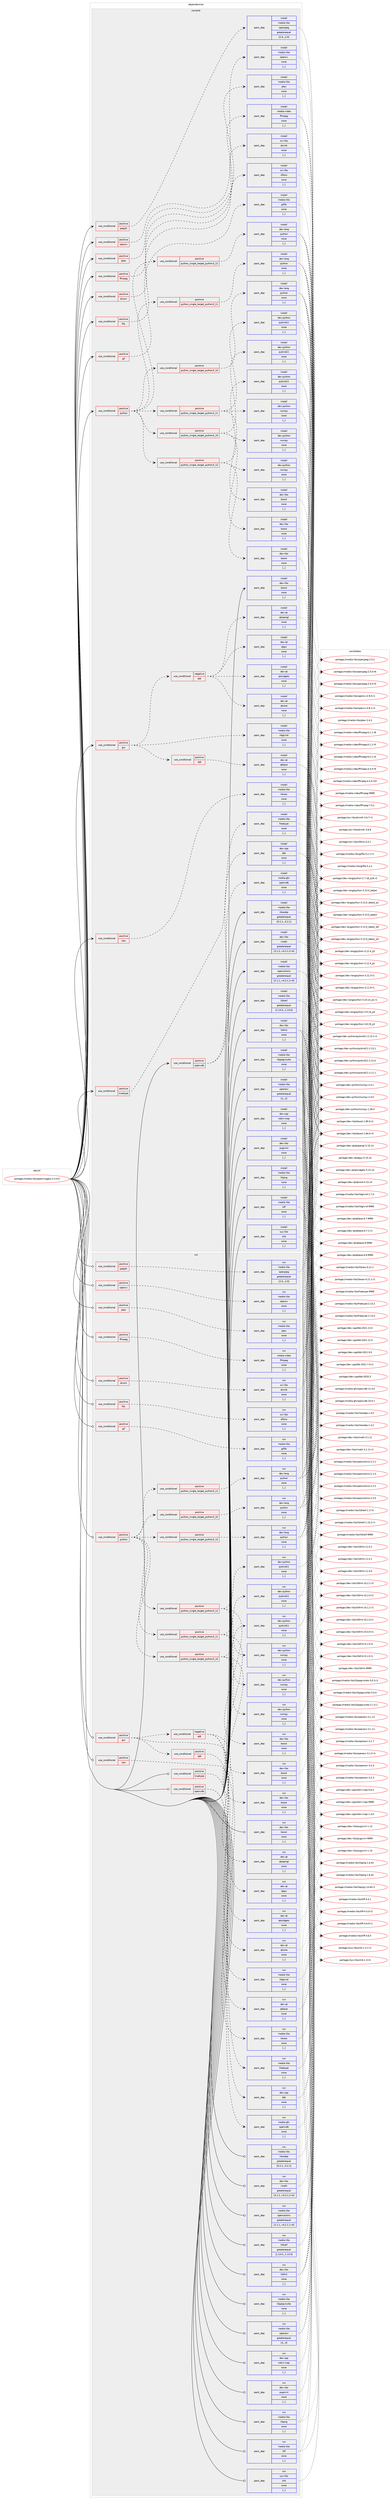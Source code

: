 digraph prolog {

# *************
# Graph options
# *************

newrank=true;
concentrate=true;
compound=true;
graph [rankdir=LR,fontname=Helvetica,fontsize=10,ranksep=1.5];#, ranksep=2.5, nodesep=0.2];
edge  [arrowhead=vee];
node  [fontname=Helvetica,fontsize=10];

# **********
# The ebuild
# **********

subgraph cluster_leftcol {
color=gray;
label=<<i>ebuild</i>>;
id [label="portage://media-libs/openimageio-2.5.9.0", color=red, width=4, href="../media-libs/openimageio-2.5.9.0.svg"];
}

# ****************
# The dependencies
# ****************

subgraph cluster_midcol {
color=gray;
label=<<i>dependencies</i>>;
subgraph cluster_compile {
fillcolor="#eeeeee";
style=filled;
label=<<i>compile</i>>;
subgraph cond77123 {
dependency304081 [label=<<TABLE BORDER="0" CELLBORDER="1" CELLSPACING="0" CELLPADDING="4"><TR><TD ROWSPAN="3" CELLPADDING="10">use_conditional</TD></TR><TR><TD>positive</TD></TR><TR><TD>dicom</TD></TR></TABLE>>, shape=none, color=red];
subgraph pack224591 {
dependency304082 [label=<<TABLE BORDER="0" CELLBORDER="1" CELLSPACING="0" CELLPADDING="4" WIDTH="220"><TR><TD ROWSPAN="6" CELLPADDING="30">pack_dep</TD></TR><TR><TD WIDTH="110">install</TD></TR><TR><TD>sci-libs</TD></TR><TR><TD>dcmtk</TD></TR><TR><TD>none</TD></TR><TR><TD>[,,]</TD></TR></TABLE>>, shape=none, color=blue];
}
dependency304081:e -> dependency304082:w [weight=20,style="dashed",arrowhead="vee"];
}
id:e -> dependency304081:w [weight=20,style="solid",arrowhead="vee"];
subgraph cond77124 {
dependency304083 [label=<<TABLE BORDER="0" CELLBORDER="1" CELLSPACING="0" CELLPADDING="4"><TR><TD ROWSPAN="3" CELLPADDING="10">use_conditional</TD></TR><TR><TD>positive</TD></TR><TR><TD>ffmpeg</TD></TR></TABLE>>, shape=none, color=red];
subgraph pack224592 {
dependency304084 [label=<<TABLE BORDER="0" CELLBORDER="1" CELLSPACING="0" CELLPADDING="4" WIDTH="220"><TR><TD ROWSPAN="6" CELLPADDING="30">pack_dep</TD></TR><TR><TD WIDTH="110">install</TD></TR><TR><TD>media-video</TD></TR><TR><TD>ffmpeg</TD></TR><TR><TD>none</TD></TR><TR><TD>[,,]</TD></TR></TABLE>>, shape=none, color=blue];
}
dependency304083:e -> dependency304084:w [weight=20,style="dashed",arrowhead="vee"];
}
id:e -> dependency304083:w [weight=20,style="solid",arrowhead="vee"];
subgraph cond77125 {
dependency304085 [label=<<TABLE BORDER="0" CELLBORDER="1" CELLSPACING="0" CELLPADDING="4"><TR><TD ROWSPAN="3" CELLPADDING="10">use_conditional</TD></TR><TR><TD>positive</TD></TR><TR><TD>fits</TD></TR></TABLE>>, shape=none, color=red];
subgraph pack224593 {
dependency304086 [label=<<TABLE BORDER="0" CELLBORDER="1" CELLSPACING="0" CELLPADDING="4" WIDTH="220"><TR><TD ROWSPAN="6" CELLPADDING="30">pack_dep</TD></TR><TR><TD WIDTH="110">install</TD></TR><TR><TD>sci-libs</TD></TR><TR><TD>cfitsio</TD></TR><TR><TD>none</TD></TR><TR><TD>[,,]</TD></TR></TABLE>>, shape=none, color=blue];
}
dependency304085:e -> dependency304086:w [weight=20,style="dashed",arrowhead="vee"];
}
id:e -> dependency304085:w [weight=20,style="solid",arrowhead="vee"];
subgraph cond77126 {
dependency304087 [label=<<TABLE BORDER="0" CELLBORDER="1" CELLSPACING="0" CELLPADDING="4"><TR><TD ROWSPAN="3" CELLPADDING="10">use_conditional</TD></TR><TR><TD>positive</TD></TR><TR><TD>gif</TD></TR></TABLE>>, shape=none, color=red];
subgraph pack224594 {
dependency304088 [label=<<TABLE BORDER="0" CELLBORDER="1" CELLSPACING="0" CELLPADDING="4" WIDTH="220"><TR><TD ROWSPAN="6" CELLPADDING="30">pack_dep</TD></TR><TR><TD WIDTH="110">install</TD></TR><TR><TD>media-libs</TD></TR><TR><TD>giflib</TD></TR><TR><TD>none</TD></TR><TR><TD>[,,]</TD></TR></TABLE>>, shape=none, color=blue];
}
dependency304087:e -> dependency304088:w [weight=20,style="dashed",arrowhead="vee"];
}
id:e -> dependency304087:w [weight=20,style="solid",arrowhead="vee"];
subgraph cond77127 {
dependency304089 [label=<<TABLE BORDER="0" CELLBORDER="1" CELLSPACING="0" CELLPADDING="4"><TR><TD ROWSPAN="3" CELLPADDING="10">use_conditional</TD></TR><TR><TD>positive</TD></TR><TR><TD>gui</TD></TR></TABLE>>, shape=none, color=red];
subgraph pack224595 {
dependency304090 [label=<<TABLE BORDER="0" CELLBORDER="1" CELLSPACING="0" CELLPADDING="4" WIDTH="220"><TR><TD ROWSPAN="6" CELLPADDING="30">pack_dep</TD></TR><TR><TD WIDTH="110">install</TD></TR><TR><TD>media-libs</TD></TR><TR><TD>libglvnd</TD></TR><TR><TD>none</TD></TR><TR><TD>[,,]</TD></TR></TABLE>>, shape=none, color=blue];
}
dependency304089:e -> dependency304090:w [weight=20,style="dashed",arrowhead="vee"];
subgraph cond77128 {
dependency304091 [label=<<TABLE BORDER="0" CELLBORDER="1" CELLSPACING="0" CELLPADDING="4"><TR><TD ROWSPAN="3" CELLPADDING="10">use_conditional</TD></TR><TR><TD>negative</TD></TR><TR><TD>qt6</TD></TR></TABLE>>, shape=none, color=red];
subgraph pack224596 {
dependency304092 [label=<<TABLE BORDER="0" CELLBORDER="1" CELLSPACING="0" CELLPADDING="4" WIDTH="220"><TR><TD ROWSPAN="6" CELLPADDING="30">pack_dep</TD></TR><TR><TD WIDTH="110">install</TD></TR><TR><TD>dev-qt</TD></TR><TR><TD>qtcore</TD></TR><TR><TD>none</TD></TR><TR><TD>[,,]</TD></TR></TABLE>>, shape=none, color=blue];
}
dependency304091:e -> dependency304092:w [weight=20,style="dashed",arrowhead="vee"];
subgraph pack224597 {
dependency304093 [label=<<TABLE BORDER="0" CELLBORDER="1" CELLSPACING="0" CELLPADDING="4" WIDTH="220"><TR><TD ROWSPAN="6" CELLPADDING="30">pack_dep</TD></TR><TR><TD WIDTH="110">install</TD></TR><TR><TD>dev-qt</TD></TR><TR><TD>qtgui</TD></TR><TR><TD>none</TD></TR><TR><TD>[,,]</TD></TR></TABLE>>, shape=none, color=blue];
}
dependency304091:e -> dependency304093:w [weight=20,style="dashed",arrowhead="vee"];
subgraph pack224598 {
dependency304094 [label=<<TABLE BORDER="0" CELLBORDER="1" CELLSPACING="0" CELLPADDING="4" WIDTH="220"><TR><TD ROWSPAN="6" CELLPADDING="30">pack_dep</TD></TR><TR><TD WIDTH="110">install</TD></TR><TR><TD>dev-qt</TD></TR><TR><TD>qtopengl</TD></TR><TR><TD>none</TD></TR><TR><TD>[,,]</TD></TR></TABLE>>, shape=none, color=blue];
}
dependency304091:e -> dependency304094:w [weight=20,style="dashed",arrowhead="vee"];
subgraph pack224599 {
dependency304095 [label=<<TABLE BORDER="0" CELLBORDER="1" CELLSPACING="0" CELLPADDING="4" WIDTH="220"><TR><TD ROWSPAN="6" CELLPADDING="30">pack_dep</TD></TR><TR><TD WIDTH="110">install</TD></TR><TR><TD>dev-qt</TD></TR><TR><TD>qtwidgets</TD></TR><TR><TD>none</TD></TR><TR><TD>[,,]</TD></TR></TABLE>>, shape=none, color=blue];
}
dependency304091:e -> dependency304095:w [weight=20,style="dashed",arrowhead="vee"];
}
dependency304089:e -> dependency304091:w [weight=20,style="dashed",arrowhead="vee"];
subgraph cond77129 {
dependency304096 [label=<<TABLE BORDER="0" CELLBORDER="1" CELLSPACING="0" CELLPADDING="4"><TR><TD ROWSPAN="3" CELLPADDING="10">use_conditional</TD></TR><TR><TD>positive</TD></TR><TR><TD>qt6</TD></TR></TABLE>>, shape=none, color=red];
subgraph pack224600 {
dependency304097 [label=<<TABLE BORDER="0" CELLBORDER="1" CELLSPACING="0" CELLPADDING="4" WIDTH="220"><TR><TD ROWSPAN="6" CELLPADDING="30">pack_dep</TD></TR><TR><TD WIDTH="110">install</TD></TR><TR><TD>dev-qt</TD></TR><TR><TD>qtbase</TD></TR><TR><TD>none</TD></TR><TR><TD>[,,]</TD></TR></TABLE>>, shape=none, color=blue];
}
dependency304096:e -> dependency304097:w [weight=20,style="dashed",arrowhead="vee"];
}
dependency304089:e -> dependency304096:w [weight=20,style="dashed",arrowhead="vee"];
}
id:e -> dependency304089:w [weight=20,style="solid",arrowhead="vee"];
subgraph cond77130 {
dependency304098 [label=<<TABLE BORDER="0" CELLBORDER="1" CELLSPACING="0" CELLPADDING="4"><TR><TD ROWSPAN="3" CELLPADDING="10">use_conditional</TD></TR><TR><TD>positive</TD></TR><TR><TD>jpeg2k</TD></TR></TABLE>>, shape=none, color=red];
subgraph pack224601 {
dependency304099 [label=<<TABLE BORDER="0" CELLBORDER="1" CELLSPACING="0" CELLPADDING="4" WIDTH="220"><TR><TD ROWSPAN="6" CELLPADDING="30">pack_dep</TD></TR><TR><TD WIDTH="110">install</TD></TR><TR><TD>media-libs</TD></TR><TR><TD>openjpeg</TD></TR><TR><TD>greaterequal</TD></TR><TR><TD>[2.0,,,2.0]</TD></TR></TABLE>>, shape=none, color=blue];
}
dependency304098:e -> dependency304099:w [weight=20,style="dashed",arrowhead="vee"];
}
id:e -> dependency304098:w [weight=20,style="solid",arrowhead="vee"];
subgraph cond77131 {
dependency304100 [label=<<TABLE BORDER="0" CELLBORDER="1" CELLSPACING="0" CELLPADDING="4"><TR><TD ROWSPAN="3" CELLPADDING="10">use_conditional</TD></TR><TR><TD>positive</TD></TR><TR><TD>opencv</TD></TR></TABLE>>, shape=none, color=red];
subgraph pack224602 {
dependency304101 [label=<<TABLE BORDER="0" CELLBORDER="1" CELLSPACING="0" CELLPADDING="4" WIDTH="220"><TR><TD ROWSPAN="6" CELLPADDING="30">pack_dep</TD></TR><TR><TD WIDTH="110">install</TD></TR><TR><TD>media-libs</TD></TR><TR><TD>opencv</TD></TR><TR><TD>none</TD></TR><TR><TD>[,,]</TD></TR></TABLE>>, shape=none, color=blue];
}
dependency304100:e -> dependency304101:w [weight=20,style="dashed",arrowhead="vee"];
}
id:e -> dependency304100:w [weight=20,style="solid",arrowhead="vee"];
subgraph cond77132 {
dependency304102 [label=<<TABLE BORDER="0" CELLBORDER="1" CELLSPACING="0" CELLPADDING="4"><TR><TD ROWSPAN="3" CELLPADDING="10">use_conditional</TD></TR><TR><TD>positive</TD></TR><TR><TD>openvdb</TD></TR></TABLE>>, shape=none, color=red];
subgraph pack224603 {
dependency304103 [label=<<TABLE BORDER="0" CELLBORDER="1" CELLSPACING="0" CELLPADDING="4" WIDTH="220"><TR><TD ROWSPAN="6" CELLPADDING="30">pack_dep</TD></TR><TR><TD WIDTH="110">install</TD></TR><TR><TD>dev-cpp</TD></TR><TR><TD>tbb</TD></TR><TR><TD>none</TD></TR><TR><TD>[,,]</TD></TR></TABLE>>, shape=none, color=blue];
}
dependency304102:e -> dependency304103:w [weight=20,style="dashed",arrowhead="vee"];
subgraph pack224604 {
dependency304104 [label=<<TABLE BORDER="0" CELLBORDER="1" CELLSPACING="0" CELLPADDING="4" WIDTH="220"><TR><TD ROWSPAN="6" CELLPADDING="30">pack_dep</TD></TR><TR><TD WIDTH="110">install</TD></TR><TR><TD>media-gfx</TD></TR><TR><TD>openvdb</TD></TR><TR><TD>none</TD></TR><TR><TD>[,,]</TD></TR></TABLE>>, shape=none, color=blue];
}
dependency304102:e -> dependency304104:w [weight=20,style="dashed",arrowhead="vee"];
}
id:e -> dependency304102:w [weight=20,style="solid",arrowhead="vee"];
subgraph cond77133 {
dependency304105 [label=<<TABLE BORDER="0" CELLBORDER="1" CELLSPACING="0" CELLPADDING="4"><TR><TD ROWSPAN="3" CELLPADDING="10">use_conditional</TD></TR><TR><TD>positive</TD></TR><TR><TD>ptex</TD></TR></TABLE>>, shape=none, color=red];
subgraph pack224605 {
dependency304106 [label=<<TABLE BORDER="0" CELLBORDER="1" CELLSPACING="0" CELLPADDING="4" WIDTH="220"><TR><TD ROWSPAN="6" CELLPADDING="30">pack_dep</TD></TR><TR><TD WIDTH="110">install</TD></TR><TR><TD>media-libs</TD></TR><TR><TD>ptex</TD></TR><TR><TD>none</TD></TR><TR><TD>[,,]</TD></TR></TABLE>>, shape=none, color=blue];
}
dependency304105:e -> dependency304106:w [weight=20,style="dashed",arrowhead="vee"];
}
id:e -> dependency304105:w [weight=20,style="solid",arrowhead="vee"];
subgraph cond77134 {
dependency304107 [label=<<TABLE BORDER="0" CELLBORDER="1" CELLSPACING="0" CELLPADDING="4"><TR><TD ROWSPAN="3" CELLPADDING="10">use_conditional</TD></TR><TR><TD>positive</TD></TR><TR><TD>python</TD></TR></TABLE>>, shape=none, color=red];
subgraph cond77135 {
dependency304108 [label=<<TABLE BORDER="0" CELLBORDER="1" CELLSPACING="0" CELLPADDING="4"><TR><TD ROWSPAN="3" CELLPADDING="10">use_conditional</TD></TR><TR><TD>positive</TD></TR><TR><TD>python_single_target_python3_10</TD></TR></TABLE>>, shape=none, color=red];
subgraph pack224606 {
dependency304109 [label=<<TABLE BORDER="0" CELLBORDER="1" CELLSPACING="0" CELLPADDING="4" WIDTH="220"><TR><TD ROWSPAN="6" CELLPADDING="30">pack_dep</TD></TR><TR><TD WIDTH="110">install</TD></TR><TR><TD>dev-lang</TD></TR><TR><TD>python</TD></TR><TR><TD>none</TD></TR><TR><TD>[,,]</TD></TR></TABLE>>, shape=none, color=blue];
}
dependency304108:e -> dependency304109:w [weight=20,style="dashed",arrowhead="vee"];
}
dependency304107:e -> dependency304108:w [weight=20,style="dashed",arrowhead="vee"];
subgraph cond77136 {
dependency304110 [label=<<TABLE BORDER="0" CELLBORDER="1" CELLSPACING="0" CELLPADDING="4"><TR><TD ROWSPAN="3" CELLPADDING="10">use_conditional</TD></TR><TR><TD>positive</TD></TR><TR><TD>python_single_target_python3_11</TD></TR></TABLE>>, shape=none, color=red];
subgraph pack224607 {
dependency304111 [label=<<TABLE BORDER="0" CELLBORDER="1" CELLSPACING="0" CELLPADDING="4" WIDTH="220"><TR><TD ROWSPAN="6" CELLPADDING="30">pack_dep</TD></TR><TR><TD WIDTH="110">install</TD></TR><TR><TD>dev-lang</TD></TR><TR><TD>python</TD></TR><TR><TD>none</TD></TR><TR><TD>[,,]</TD></TR></TABLE>>, shape=none, color=blue];
}
dependency304110:e -> dependency304111:w [weight=20,style="dashed",arrowhead="vee"];
}
dependency304107:e -> dependency304110:w [weight=20,style="dashed",arrowhead="vee"];
subgraph cond77137 {
dependency304112 [label=<<TABLE BORDER="0" CELLBORDER="1" CELLSPACING="0" CELLPADDING="4"><TR><TD ROWSPAN="3" CELLPADDING="10">use_conditional</TD></TR><TR><TD>positive</TD></TR><TR><TD>python_single_target_python3_12</TD></TR></TABLE>>, shape=none, color=red];
subgraph pack224608 {
dependency304113 [label=<<TABLE BORDER="0" CELLBORDER="1" CELLSPACING="0" CELLPADDING="4" WIDTH="220"><TR><TD ROWSPAN="6" CELLPADDING="30">pack_dep</TD></TR><TR><TD WIDTH="110">install</TD></TR><TR><TD>dev-lang</TD></TR><TR><TD>python</TD></TR><TR><TD>none</TD></TR><TR><TD>[,,]</TD></TR></TABLE>>, shape=none, color=blue];
}
dependency304112:e -> dependency304113:w [weight=20,style="dashed",arrowhead="vee"];
}
dependency304107:e -> dependency304112:w [weight=20,style="dashed",arrowhead="vee"];
subgraph cond77138 {
dependency304114 [label=<<TABLE BORDER="0" CELLBORDER="1" CELLSPACING="0" CELLPADDING="4"><TR><TD ROWSPAN="3" CELLPADDING="10">use_conditional</TD></TR><TR><TD>positive</TD></TR><TR><TD>python_single_target_python3_10</TD></TR></TABLE>>, shape=none, color=red];
subgraph pack224609 {
dependency304115 [label=<<TABLE BORDER="0" CELLBORDER="1" CELLSPACING="0" CELLPADDING="4" WIDTH="220"><TR><TD ROWSPAN="6" CELLPADDING="30">pack_dep</TD></TR><TR><TD WIDTH="110">install</TD></TR><TR><TD>dev-libs</TD></TR><TR><TD>boost</TD></TR><TR><TD>none</TD></TR><TR><TD>[,,]</TD></TR></TABLE>>, shape=none, color=blue];
}
dependency304114:e -> dependency304115:w [weight=20,style="dashed",arrowhead="vee"];
subgraph pack224610 {
dependency304116 [label=<<TABLE BORDER="0" CELLBORDER="1" CELLSPACING="0" CELLPADDING="4" WIDTH="220"><TR><TD ROWSPAN="6" CELLPADDING="30">pack_dep</TD></TR><TR><TD WIDTH="110">install</TD></TR><TR><TD>dev-python</TD></TR><TR><TD>numpy</TD></TR><TR><TD>none</TD></TR><TR><TD>[,,]</TD></TR></TABLE>>, shape=none, color=blue];
}
dependency304114:e -> dependency304116:w [weight=20,style="dashed",arrowhead="vee"];
subgraph pack224611 {
dependency304117 [label=<<TABLE BORDER="0" CELLBORDER="1" CELLSPACING="0" CELLPADDING="4" WIDTH="220"><TR><TD ROWSPAN="6" CELLPADDING="30">pack_dep</TD></TR><TR><TD WIDTH="110">install</TD></TR><TR><TD>dev-python</TD></TR><TR><TD>pybind11</TD></TR><TR><TD>none</TD></TR><TR><TD>[,,]</TD></TR></TABLE>>, shape=none, color=blue];
}
dependency304114:e -> dependency304117:w [weight=20,style="dashed",arrowhead="vee"];
}
dependency304107:e -> dependency304114:w [weight=20,style="dashed",arrowhead="vee"];
subgraph cond77139 {
dependency304118 [label=<<TABLE BORDER="0" CELLBORDER="1" CELLSPACING="0" CELLPADDING="4"><TR><TD ROWSPAN="3" CELLPADDING="10">use_conditional</TD></TR><TR><TD>positive</TD></TR><TR><TD>python_single_target_python3_11</TD></TR></TABLE>>, shape=none, color=red];
subgraph pack224612 {
dependency304119 [label=<<TABLE BORDER="0" CELLBORDER="1" CELLSPACING="0" CELLPADDING="4" WIDTH="220"><TR><TD ROWSPAN="6" CELLPADDING="30">pack_dep</TD></TR><TR><TD WIDTH="110">install</TD></TR><TR><TD>dev-libs</TD></TR><TR><TD>boost</TD></TR><TR><TD>none</TD></TR><TR><TD>[,,]</TD></TR></TABLE>>, shape=none, color=blue];
}
dependency304118:e -> dependency304119:w [weight=20,style="dashed",arrowhead="vee"];
subgraph pack224613 {
dependency304120 [label=<<TABLE BORDER="0" CELLBORDER="1" CELLSPACING="0" CELLPADDING="4" WIDTH="220"><TR><TD ROWSPAN="6" CELLPADDING="30">pack_dep</TD></TR><TR><TD WIDTH="110">install</TD></TR><TR><TD>dev-python</TD></TR><TR><TD>numpy</TD></TR><TR><TD>none</TD></TR><TR><TD>[,,]</TD></TR></TABLE>>, shape=none, color=blue];
}
dependency304118:e -> dependency304120:w [weight=20,style="dashed",arrowhead="vee"];
subgraph pack224614 {
dependency304121 [label=<<TABLE BORDER="0" CELLBORDER="1" CELLSPACING="0" CELLPADDING="4" WIDTH="220"><TR><TD ROWSPAN="6" CELLPADDING="30">pack_dep</TD></TR><TR><TD WIDTH="110">install</TD></TR><TR><TD>dev-python</TD></TR><TR><TD>pybind11</TD></TR><TR><TD>none</TD></TR><TR><TD>[,,]</TD></TR></TABLE>>, shape=none, color=blue];
}
dependency304118:e -> dependency304121:w [weight=20,style="dashed",arrowhead="vee"];
}
dependency304107:e -> dependency304118:w [weight=20,style="dashed",arrowhead="vee"];
subgraph cond77140 {
dependency304122 [label=<<TABLE BORDER="0" CELLBORDER="1" CELLSPACING="0" CELLPADDING="4"><TR><TD ROWSPAN="3" CELLPADDING="10">use_conditional</TD></TR><TR><TD>positive</TD></TR><TR><TD>python_single_target_python3_12</TD></TR></TABLE>>, shape=none, color=red];
subgraph pack224615 {
dependency304123 [label=<<TABLE BORDER="0" CELLBORDER="1" CELLSPACING="0" CELLPADDING="4" WIDTH="220"><TR><TD ROWSPAN="6" CELLPADDING="30">pack_dep</TD></TR><TR><TD WIDTH="110">install</TD></TR><TR><TD>dev-libs</TD></TR><TR><TD>boost</TD></TR><TR><TD>none</TD></TR><TR><TD>[,,]</TD></TR></TABLE>>, shape=none, color=blue];
}
dependency304122:e -> dependency304123:w [weight=20,style="dashed",arrowhead="vee"];
subgraph pack224616 {
dependency304124 [label=<<TABLE BORDER="0" CELLBORDER="1" CELLSPACING="0" CELLPADDING="4" WIDTH="220"><TR><TD ROWSPAN="6" CELLPADDING="30">pack_dep</TD></TR><TR><TD WIDTH="110">install</TD></TR><TR><TD>dev-python</TD></TR><TR><TD>numpy</TD></TR><TR><TD>none</TD></TR><TR><TD>[,,]</TD></TR></TABLE>>, shape=none, color=blue];
}
dependency304122:e -> dependency304124:w [weight=20,style="dashed",arrowhead="vee"];
subgraph pack224617 {
dependency304125 [label=<<TABLE BORDER="0" CELLBORDER="1" CELLSPACING="0" CELLPADDING="4" WIDTH="220"><TR><TD ROWSPAN="6" CELLPADDING="30">pack_dep</TD></TR><TR><TD WIDTH="110">install</TD></TR><TR><TD>dev-python</TD></TR><TR><TD>pybind11</TD></TR><TR><TD>none</TD></TR><TR><TD>[,,]</TD></TR></TABLE>>, shape=none, color=blue];
}
dependency304122:e -> dependency304125:w [weight=20,style="dashed",arrowhead="vee"];
}
dependency304107:e -> dependency304122:w [weight=20,style="dashed",arrowhead="vee"];
}
id:e -> dependency304107:w [weight=20,style="solid",arrowhead="vee"];
subgraph cond77141 {
dependency304126 [label=<<TABLE BORDER="0" CELLBORDER="1" CELLSPACING="0" CELLPADDING="4"><TR><TD ROWSPAN="3" CELLPADDING="10">use_conditional</TD></TR><TR><TD>positive</TD></TR><TR><TD>raw</TD></TR></TABLE>>, shape=none, color=red];
subgraph pack224618 {
dependency304127 [label=<<TABLE BORDER="0" CELLBORDER="1" CELLSPACING="0" CELLPADDING="4" WIDTH="220"><TR><TD ROWSPAN="6" CELLPADDING="30">pack_dep</TD></TR><TR><TD WIDTH="110">install</TD></TR><TR><TD>media-libs</TD></TR><TR><TD>libraw</TD></TR><TR><TD>none</TD></TR><TR><TD>[,,]</TD></TR></TABLE>>, shape=none, color=blue];
}
dependency304126:e -> dependency304127:w [weight=20,style="dashed",arrowhead="vee"];
}
id:e -> dependency304126:w [weight=20,style="solid",arrowhead="vee"];
subgraph cond77142 {
dependency304128 [label=<<TABLE BORDER="0" CELLBORDER="1" CELLSPACING="0" CELLPADDING="4"><TR><TD ROWSPAN="3" CELLPADDING="10">use_conditional</TD></TR><TR><TD>positive</TD></TR><TR><TD>truetype</TD></TR></TABLE>>, shape=none, color=red];
subgraph pack224619 {
dependency304129 [label=<<TABLE BORDER="0" CELLBORDER="1" CELLSPACING="0" CELLPADDING="4" WIDTH="220"><TR><TD ROWSPAN="6" CELLPADDING="30">pack_dep</TD></TR><TR><TD WIDTH="110">install</TD></TR><TR><TD>media-libs</TD></TR><TR><TD>freetype</TD></TR><TR><TD>none</TD></TR><TR><TD>[,,]</TD></TR></TABLE>>, shape=none, color=blue];
}
dependency304128:e -> dependency304129:w [weight=20,style="dashed",arrowhead="vee"];
}
id:e -> dependency304128:w [weight=20,style="solid",arrowhead="vee"];
subgraph pack224620 {
dependency304130 [label=<<TABLE BORDER="0" CELLBORDER="1" CELLSPACING="0" CELLPADDING="4" WIDTH="220"><TR><TD ROWSPAN="6" CELLPADDING="30">pack_dep</TD></TR><TR><TD WIDTH="110">install</TD></TR><TR><TD>dev-cpp</TD></TR><TR><TD>robin-map</TD></TR><TR><TD>none</TD></TR><TR><TD>[,,]</TD></TR></TABLE>>, shape=none, color=blue];
}
id:e -> dependency304130:w [weight=20,style="solid",arrowhead="vee"];
subgraph pack224621 {
dependency304131 [label=<<TABLE BORDER="0" CELLBORDER="1" CELLSPACING="0" CELLPADDING="4" WIDTH="220"><TR><TD ROWSPAN="6" CELLPADDING="30">pack_dep</TD></TR><TR><TD WIDTH="110">install</TD></TR><TR><TD>dev-libs</TD></TR><TR><TD>boost</TD></TR><TR><TD>none</TD></TR><TR><TD>[,,]</TD></TR></TABLE>>, shape=none, color=blue];
}
id:e -> dependency304131:w [weight=20,style="solid",arrowhead="vee"];
subgraph pack224622 {
dependency304132 [label=<<TABLE BORDER="0" CELLBORDER="1" CELLSPACING="0" CELLPADDING="4" WIDTH="220"><TR><TD ROWSPAN="6" CELLPADDING="30">pack_dep</TD></TR><TR><TD WIDTH="110">install</TD></TR><TR><TD>dev-libs</TD></TR><TR><TD>imath</TD></TR><TR><TD>greaterequal</TD></TR><TR><TD>[3.1.2,,-r4,3.1.2-r4]</TD></TR></TABLE>>, shape=none, color=blue];
}
id:e -> dependency304132:w [weight=20,style="solid",arrowhead="vee"];
subgraph pack224623 {
dependency304133 [label=<<TABLE BORDER="0" CELLBORDER="1" CELLSPACING="0" CELLPADDING="4" WIDTH="220"><TR><TD ROWSPAN="6" CELLPADDING="30">pack_dep</TD></TR><TR><TD WIDTH="110">install</TD></TR><TR><TD>dev-libs</TD></TR><TR><TD>libfmt</TD></TR><TR><TD>none</TD></TR><TR><TD>[,,]</TD></TR></TABLE>>, shape=none, color=blue];
}
id:e -> dependency304133:w [weight=20,style="solid",arrowhead="vee"];
subgraph pack224624 {
dependency304134 [label=<<TABLE BORDER="0" CELLBORDER="1" CELLSPACING="0" CELLPADDING="4" WIDTH="220"><TR><TD ROWSPAN="6" CELLPADDING="30">pack_dep</TD></TR><TR><TD WIDTH="110">install</TD></TR><TR><TD>dev-libs</TD></TR><TR><TD>pugixml</TD></TR><TR><TD>none</TD></TR><TR><TD>[,,]</TD></TR></TABLE>>, shape=none, color=blue];
}
id:e -> dependency304134:w [weight=20,style="solid",arrowhead="vee"];
subgraph pack224625 {
dependency304135 [label=<<TABLE BORDER="0" CELLBORDER="1" CELLSPACING="0" CELLPADDING="4" WIDTH="220"><TR><TD ROWSPAN="6" CELLPADDING="30">pack_dep</TD></TR><TR><TD WIDTH="110">install</TD></TR><TR><TD>media-libs</TD></TR><TR><TD>libheif</TD></TR><TR><TD>greaterequal</TD></TR><TR><TD>[1.13.0,,,1.13.0]</TD></TR></TABLE>>, shape=none, color=blue];
}
id:e -> dependency304135:w [weight=20,style="solid",arrowhead="vee"];
subgraph pack224626 {
dependency304136 [label=<<TABLE BORDER="0" CELLBORDER="1" CELLSPACING="0" CELLPADDING="4" WIDTH="220"><TR><TD ROWSPAN="6" CELLPADDING="30">pack_dep</TD></TR><TR><TD WIDTH="110">install</TD></TR><TR><TD>media-libs</TD></TR><TR><TD>libjpeg-turbo</TD></TR><TR><TD>none</TD></TR><TR><TD>[,,]</TD></TR></TABLE>>, shape=none, color=blue];
}
id:e -> dependency304136:w [weight=20,style="solid",arrowhead="vee"];
subgraph pack224627 {
dependency304137 [label=<<TABLE BORDER="0" CELLBORDER="1" CELLSPACING="0" CELLPADDING="4" WIDTH="220"><TR><TD ROWSPAN="6" CELLPADDING="30">pack_dep</TD></TR><TR><TD WIDTH="110">install</TD></TR><TR><TD>media-libs</TD></TR><TR><TD>libpng</TD></TR><TR><TD>none</TD></TR><TR><TD>[,,]</TD></TR></TABLE>>, shape=none, color=blue];
}
id:e -> dependency304137:w [weight=20,style="solid",arrowhead="vee"];
subgraph pack224628 {
dependency304138 [label=<<TABLE BORDER="0" CELLBORDER="1" CELLSPACING="0" CELLPADDING="4" WIDTH="220"><TR><TD ROWSPAN="6" CELLPADDING="30">pack_dep</TD></TR><TR><TD WIDTH="110">install</TD></TR><TR><TD>media-libs</TD></TR><TR><TD>libwebp</TD></TR><TR><TD>greaterequal</TD></TR><TR><TD>[0.2.1,,,0.2.1]</TD></TR></TABLE>>, shape=none, color=blue];
}
id:e -> dependency304138:w [weight=20,style="solid",arrowhead="vee"];
subgraph pack224629 {
dependency304139 [label=<<TABLE BORDER="0" CELLBORDER="1" CELLSPACING="0" CELLPADDING="4" WIDTH="220"><TR><TD ROWSPAN="6" CELLPADDING="30">pack_dep</TD></TR><TR><TD WIDTH="110">install</TD></TR><TR><TD>media-libs</TD></TR><TR><TD>opencolorio</TD></TR><TR><TD>greaterequal</TD></TR><TR><TD>[2.1.1,,-r4,2.1.1-r4]</TD></TR></TABLE>>, shape=none, color=blue];
}
id:e -> dependency304139:w [weight=20,style="solid",arrowhead="vee"];
subgraph pack224630 {
dependency304140 [label=<<TABLE BORDER="0" CELLBORDER="1" CELLSPACING="0" CELLPADDING="4" WIDTH="220"><TR><TD ROWSPAN="6" CELLPADDING="30">pack_dep</TD></TR><TR><TD WIDTH="110">install</TD></TR><TR><TD>media-libs</TD></TR><TR><TD>openexr</TD></TR><TR><TD>greaterequal</TD></TR><TR><TD>[3,,,3]</TD></TR></TABLE>>, shape=none, color=blue];
}
id:e -> dependency304140:w [weight=20,style="solid",arrowhead="vee"];
subgraph pack224631 {
dependency304141 [label=<<TABLE BORDER="0" CELLBORDER="1" CELLSPACING="0" CELLPADDING="4" WIDTH="220"><TR><TD ROWSPAN="6" CELLPADDING="30">pack_dep</TD></TR><TR><TD WIDTH="110">install</TD></TR><TR><TD>media-libs</TD></TR><TR><TD>tiff</TD></TR><TR><TD>none</TD></TR><TR><TD>[,,]</TD></TR></TABLE>>, shape=none, color=blue];
}
id:e -> dependency304141:w [weight=20,style="solid",arrowhead="vee"];
subgraph pack224632 {
dependency304142 [label=<<TABLE BORDER="0" CELLBORDER="1" CELLSPACING="0" CELLPADDING="4" WIDTH="220"><TR><TD ROWSPAN="6" CELLPADDING="30">pack_dep</TD></TR><TR><TD WIDTH="110">install</TD></TR><TR><TD>sys-libs</TD></TR><TR><TD>zlib</TD></TR><TR><TD>none</TD></TR><TR><TD>[,,]</TD></TR></TABLE>>, shape=none, color=blue];
}
id:e -> dependency304142:w [weight=20,style="solid",arrowhead="vee"];
}
subgraph cluster_compileandrun {
fillcolor="#eeeeee";
style=filled;
label=<<i>compile and run</i>>;
}
subgraph cluster_run {
fillcolor="#eeeeee";
style=filled;
label=<<i>run</i>>;
subgraph cond77143 {
dependency304143 [label=<<TABLE BORDER="0" CELLBORDER="1" CELLSPACING="0" CELLPADDING="4"><TR><TD ROWSPAN="3" CELLPADDING="10">use_conditional</TD></TR><TR><TD>positive</TD></TR><TR><TD>dicom</TD></TR></TABLE>>, shape=none, color=red];
subgraph pack224633 {
dependency304144 [label=<<TABLE BORDER="0" CELLBORDER="1" CELLSPACING="0" CELLPADDING="4" WIDTH="220"><TR><TD ROWSPAN="6" CELLPADDING="30">pack_dep</TD></TR><TR><TD WIDTH="110">run</TD></TR><TR><TD>sci-libs</TD></TR><TR><TD>dcmtk</TD></TR><TR><TD>none</TD></TR><TR><TD>[,,]</TD></TR></TABLE>>, shape=none, color=blue];
}
dependency304143:e -> dependency304144:w [weight=20,style="dashed",arrowhead="vee"];
}
id:e -> dependency304143:w [weight=20,style="solid",arrowhead="odot"];
subgraph cond77144 {
dependency304145 [label=<<TABLE BORDER="0" CELLBORDER="1" CELLSPACING="0" CELLPADDING="4"><TR><TD ROWSPAN="3" CELLPADDING="10">use_conditional</TD></TR><TR><TD>positive</TD></TR><TR><TD>ffmpeg</TD></TR></TABLE>>, shape=none, color=red];
subgraph pack224634 {
dependency304146 [label=<<TABLE BORDER="0" CELLBORDER="1" CELLSPACING="0" CELLPADDING="4" WIDTH="220"><TR><TD ROWSPAN="6" CELLPADDING="30">pack_dep</TD></TR><TR><TD WIDTH="110">run</TD></TR><TR><TD>media-video</TD></TR><TR><TD>ffmpeg</TD></TR><TR><TD>none</TD></TR><TR><TD>[,,]</TD></TR></TABLE>>, shape=none, color=blue];
}
dependency304145:e -> dependency304146:w [weight=20,style="dashed",arrowhead="vee"];
}
id:e -> dependency304145:w [weight=20,style="solid",arrowhead="odot"];
subgraph cond77145 {
dependency304147 [label=<<TABLE BORDER="0" CELLBORDER="1" CELLSPACING="0" CELLPADDING="4"><TR><TD ROWSPAN="3" CELLPADDING="10">use_conditional</TD></TR><TR><TD>positive</TD></TR><TR><TD>fits</TD></TR></TABLE>>, shape=none, color=red];
subgraph pack224635 {
dependency304148 [label=<<TABLE BORDER="0" CELLBORDER="1" CELLSPACING="0" CELLPADDING="4" WIDTH="220"><TR><TD ROWSPAN="6" CELLPADDING="30">pack_dep</TD></TR><TR><TD WIDTH="110">run</TD></TR><TR><TD>sci-libs</TD></TR><TR><TD>cfitsio</TD></TR><TR><TD>none</TD></TR><TR><TD>[,,]</TD></TR></TABLE>>, shape=none, color=blue];
}
dependency304147:e -> dependency304148:w [weight=20,style="dashed",arrowhead="vee"];
}
id:e -> dependency304147:w [weight=20,style="solid",arrowhead="odot"];
subgraph cond77146 {
dependency304149 [label=<<TABLE BORDER="0" CELLBORDER="1" CELLSPACING="0" CELLPADDING="4"><TR><TD ROWSPAN="3" CELLPADDING="10">use_conditional</TD></TR><TR><TD>positive</TD></TR><TR><TD>gif</TD></TR></TABLE>>, shape=none, color=red];
subgraph pack224636 {
dependency304150 [label=<<TABLE BORDER="0" CELLBORDER="1" CELLSPACING="0" CELLPADDING="4" WIDTH="220"><TR><TD ROWSPAN="6" CELLPADDING="30">pack_dep</TD></TR><TR><TD WIDTH="110">run</TD></TR><TR><TD>media-libs</TD></TR><TR><TD>giflib</TD></TR><TR><TD>none</TD></TR><TR><TD>[,,]</TD></TR></TABLE>>, shape=none, color=blue];
}
dependency304149:e -> dependency304150:w [weight=20,style="dashed",arrowhead="vee"];
}
id:e -> dependency304149:w [weight=20,style="solid",arrowhead="odot"];
subgraph cond77147 {
dependency304151 [label=<<TABLE BORDER="0" CELLBORDER="1" CELLSPACING="0" CELLPADDING="4"><TR><TD ROWSPAN="3" CELLPADDING="10">use_conditional</TD></TR><TR><TD>positive</TD></TR><TR><TD>gui</TD></TR></TABLE>>, shape=none, color=red];
subgraph pack224637 {
dependency304152 [label=<<TABLE BORDER="0" CELLBORDER="1" CELLSPACING="0" CELLPADDING="4" WIDTH="220"><TR><TD ROWSPAN="6" CELLPADDING="30">pack_dep</TD></TR><TR><TD WIDTH="110">run</TD></TR><TR><TD>media-libs</TD></TR><TR><TD>libglvnd</TD></TR><TR><TD>none</TD></TR><TR><TD>[,,]</TD></TR></TABLE>>, shape=none, color=blue];
}
dependency304151:e -> dependency304152:w [weight=20,style="dashed",arrowhead="vee"];
subgraph cond77148 {
dependency304153 [label=<<TABLE BORDER="0" CELLBORDER="1" CELLSPACING="0" CELLPADDING="4"><TR><TD ROWSPAN="3" CELLPADDING="10">use_conditional</TD></TR><TR><TD>negative</TD></TR><TR><TD>qt6</TD></TR></TABLE>>, shape=none, color=red];
subgraph pack224638 {
dependency304154 [label=<<TABLE BORDER="0" CELLBORDER="1" CELLSPACING="0" CELLPADDING="4" WIDTH="220"><TR><TD ROWSPAN="6" CELLPADDING="30">pack_dep</TD></TR><TR><TD WIDTH="110">run</TD></TR><TR><TD>dev-qt</TD></TR><TR><TD>qtcore</TD></TR><TR><TD>none</TD></TR><TR><TD>[,,]</TD></TR></TABLE>>, shape=none, color=blue];
}
dependency304153:e -> dependency304154:w [weight=20,style="dashed",arrowhead="vee"];
subgraph pack224639 {
dependency304155 [label=<<TABLE BORDER="0" CELLBORDER="1" CELLSPACING="0" CELLPADDING="4" WIDTH="220"><TR><TD ROWSPAN="6" CELLPADDING="30">pack_dep</TD></TR><TR><TD WIDTH="110">run</TD></TR><TR><TD>dev-qt</TD></TR><TR><TD>qtgui</TD></TR><TR><TD>none</TD></TR><TR><TD>[,,]</TD></TR></TABLE>>, shape=none, color=blue];
}
dependency304153:e -> dependency304155:w [weight=20,style="dashed",arrowhead="vee"];
subgraph pack224640 {
dependency304156 [label=<<TABLE BORDER="0" CELLBORDER="1" CELLSPACING="0" CELLPADDING="4" WIDTH="220"><TR><TD ROWSPAN="6" CELLPADDING="30">pack_dep</TD></TR><TR><TD WIDTH="110">run</TD></TR><TR><TD>dev-qt</TD></TR><TR><TD>qtopengl</TD></TR><TR><TD>none</TD></TR><TR><TD>[,,]</TD></TR></TABLE>>, shape=none, color=blue];
}
dependency304153:e -> dependency304156:w [weight=20,style="dashed",arrowhead="vee"];
subgraph pack224641 {
dependency304157 [label=<<TABLE BORDER="0" CELLBORDER="1" CELLSPACING="0" CELLPADDING="4" WIDTH="220"><TR><TD ROWSPAN="6" CELLPADDING="30">pack_dep</TD></TR><TR><TD WIDTH="110">run</TD></TR><TR><TD>dev-qt</TD></TR><TR><TD>qtwidgets</TD></TR><TR><TD>none</TD></TR><TR><TD>[,,]</TD></TR></TABLE>>, shape=none, color=blue];
}
dependency304153:e -> dependency304157:w [weight=20,style="dashed",arrowhead="vee"];
}
dependency304151:e -> dependency304153:w [weight=20,style="dashed",arrowhead="vee"];
subgraph cond77149 {
dependency304158 [label=<<TABLE BORDER="0" CELLBORDER="1" CELLSPACING="0" CELLPADDING="4"><TR><TD ROWSPAN="3" CELLPADDING="10">use_conditional</TD></TR><TR><TD>positive</TD></TR><TR><TD>qt6</TD></TR></TABLE>>, shape=none, color=red];
subgraph pack224642 {
dependency304159 [label=<<TABLE BORDER="0" CELLBORDER="1" CELLSPACING="0" CELLPADDING="4" WIDTH="220"><TR><TD ROWSPAN="6" CELLPADDING="30">pack_dep</TD></TR><TR><TD WIDTH="110">run</TD></TR><TR><TD>dev-qt</TD></TR><TR><TD>qtbase</TD></TR><TR><TD>none</TD></TR><TR><TD>[,,]</TD></TR></TABLE>>, shape=none, color=blue];
}
dependency304158:e -> dependency304159:w [weight=20,style="dashed",arrowhead="vee"];
}
dependency304151:e -> dependency304158:w [weight=20,style="dashed",arrowhead="vee"];
}
id:e -> dependency304151:w [weight=20,style="solid",arrowhead="odot"];
subgraph cond77150 {
dependency304160 [label=<<TABLE BORDER="0" CELLBORDER="1" CELLSPACING="0" CELLPADDING="4"><TR><TD ROWSPAN="3" CELLPADDING="10">use_conditional</TD></TR><TR><TD>positive</TD></TR><TR><TD>jpeg2k</TD></TR></TABLE>>, shape=none, color=red];
subgraph pack224643 {
dependency304161 [label=<<TABLE BORDER="0" CELLBORDER="1" CELLSPACING="0" CELLPADDING="4" WIDTH="220"><TR><TD ROWSPAN="6" CELLPADDING="30">pack_dep</TD></TR><TR><TD WIDTH="110">run</TD></TR><TR><TD>media-libs</TD></TR><TR><TD>openjpeg</TD></TR><TR><TD>greaterequal</TD></TR><TR><TD>[2.0,,,2.0]</TD></TR></TABLE>>, shape=none, color=blue];
}
dependency304160:e -> dependency304161:w [weight=20,style="dashed",arrowhead="vee"];
}
id:e -> dependency304160:w [weight=20,style="solid",arrowhead="odot"];
subgraph cond77151 {
dependency304162 [label=<<TABLE BORDER="0" CELLBORDER="1" CELLSPACING="0" CELLPADDING="4"><TR><TD ROWSPAN="3" CELLPADDING="10">use_conditional</TD></TR><TR><TD>positive</TD></TR><TR><TD>opencv</TD></TR></TABLE>>, shape=none, color=red];
subgraph pack224644 {
dependency304163 [label=<<TABLE BORDER="0" CELLBORDER="1" CELLSPACING="0" CELLPADDING="4" WIDTH="220"><TR><TD ROWSPAN="6" CELLPADDING="30">pack_dep</TD></TR><TR><TD WIDTH="110">run</TD></TR><TR><TD>media-libs</TD></TR><TR><TD>opencv</TD></TR><TR><TD>none</TD></TR><TR><TD>[,,]</TD></TR></TABLE>>, shape=none, color=blue];
}
dependency304162:e -> dependency304163:w [weight=20,style="dashed",arrowhead="vee"];
}
id:e -> dependency304162:w [weight=20,style="solid",arrowhead="odot"];
subgraph cond77152 {
dependency304164 [label=<<TABLE BORDER="0" CELLBORDER="1" CELLSPACING="0" CELLPADDING="4"><TR><TD ROWSPAN="3" CELLPADDING="10">use_conditional</TD></TR><TR><TD>positive</TD></TR><TR><TD>openvdb</TD></TR></TABLE>>, shape=none, color=red];
subgraph pack224645 {
dependency304165 [label=<<TABLE BORDER="0" CELLBORDER="1" CELLSPACING="0" CELLPADDING="4" WIDTH="220"><TR><TD ROWSPAN="6" CELLPADDING="30">pack_dep</TD></TR><TR><TD WIDTH="110">run</TD></TR><TR><TD>dev-cpp</TD></TR><TR><TD>tbb</TD></TR><TR><TD>none</TD></TR><TR><TD>[,,]</TD></TR></TABLE>>, shape=none, color=blue];
}
dependency304164:e -> dependency304165:w [weight=20,style="dashed",arrowhead="vee"];
subgraph pack224646 {
dependency304166 [label=<<TABLE BORDER="0" CELLBORDER="1" CELLSPACING="0" CELLPADDING="4" WIDTH="220"><TR><TD ROWSPAN="6" CELLPADDING="30">pack_dep</TD></TR><TR><TD WIDTH="110">run</TD></TR><TR><TD>media-gfx</TD></TR><TR><TD>openvdb</TD></TR><TR><TD>none</TD></TR><TR><TD>[,,]</TD></TR></TABLE>>, shape=none, color=blue];
}
dependency304164:e -> dependency304166:w [weight=20,style="dashed",arrowhead="vee"];
}
id:e -> dependency304164:w [weight=20,style="solid",arrowhead="odot"];
subgraph cond77153 {
dependency304167 [label=<<TABLE BORDER="0" CELLBORDER="1" CELLSPACING="0" CELLPADDING="4"><TR><TD ROWSPAN="3" CELLPADDING="10">use_conditional</TD></TR><TR><TD>positive</TD></TR><TR><TD>ptex</TD></TR></TABLE>>, shape=none, color=red];
subgraph pack224647 {
dependency304168 [label=<<TABLE BORDER="0" CELLBORDER="1" CELLSPACING="0" CELLPADDING="4" WIDTH="220"><TR><TD ROWSPAN="6" CELLPADDING="30">pack_dep</TD></TR><TR><TD WIDTH="110">run</TD></TR><TR><TD>media-libs</TD></TR><TR><TD>ptex</TD></TR><TR><TD>none</TD></TR><TR><TD>[,,]</TD></TR></TABLE>>, shape=none, color=blue];
}
dependency304167:e -> dependency304168:w [weight=20,style="dashed",arrowhead="vee"];
}
id:e -> dependency304167:w [weight=20,style="solid",arrowhead="odot"];
subgraph cond77154 {
dependency304169 [label=<<TABLE BORDER="0" CELLBORDER="1" CELLSPACING="0" CELLPADDING="4"><TR><TD ROWSPAN="3" CELLPADDING="10">use_conditional</TD></TR><TR><TD>positive</TD></TR><TR><TD>python</TD></TR></TABLE>>, shape=none, color=red];
subgraph cond77155 {
dependency304170 [label=<<TABLE BORDER="0" CELLBORDER="1" CELLSPACING="0" CELLPADDING="4"><TR><TD ROWSPAN="3" CELLPADDING="10">use_conditional</TD></TR><TR><TD>positive</TD></TR><TR><TD>python_single_target_python3_10</TD></TR></TABLE>>, shape=none, color=red];
subgraph pack224648 {
dependency304171 [label=<<TABLE BORDER="0" CELLBORDER="1" CELLSPACING="0" CELLPADDING="4" WIDTH="220"><TR><TD ROWSPAN="6" CELLPADDING="30">pack_dep</TD></TR><TR><TD WIDTH="110">run</TD></TR><TR><TD>dev-lang</TD></TR><TR><TD>python</TD></TR><TR><TD>none</TD></TR><TR><TD>[,,]</TD></TR></TABLE>>, shape=none, color=blue];
}
dependency304170:e -> dependency304171:w [weight=20,style="dashed",arrowhead="vee"];
}
dependency304169:e -> dependency304170:w [weight=20,style="dashed",arrowhead="vee"];
subgraph cond77156 {
dependency304172 [label=<<TABLE BORDER="0" CELLBORDER="1" CELLSPACING="0" CELLPADDING="4"><TR><TD ROWSPAN="3" CELLPADDING="10">use_conditional</TD></TR><TR><TD>positive</TD></TR><TR><TD>python_single_target_python3_11</TD></TR></TABLE>>, shape=none, color=red];
subgraph pack224649 {
dependency304173 [label=<<TABLE BORDER="0" CELLBORDER="1" CELLSPACING="0" CELLPADDING="4" WIDTH="220"><TR><TD ROWSPAN="6" CELLPADDING="30">pack_dep</TD></TR><TR><TD WIDTH="110">run</TD></TR><TR><TD>dev-lang</TD></TR><TR><TD>python</TD></TR><TR><TD>none</TD></TR><TR><TD>[,,]</TD></TR></TABLE>>, shape=none, color=blue];
}
dependency304172:e -> dependency304173:w [weight=20,style="dashed",arrowhead="vee"];
}
dependency304169:e -> dependency304172:w [weight=20,style="dashed",arrowhead="vee"];
subgraph cond77157 {
dependency304174 [label=<<TABLE BORDER="0" CELLBORDER="1" CELLSPACING="0" CELLPADDING="4"><TR><TD ROWSPAN="3" CELLPADDING="10">use_conditional</TD></TR><TR><TD>positive</TD></TR><TR><TD>python_single_target_python3_12</TD></TR></TABLE>>, shape=none, color=red];
subgraph pack224650 {
dependency304175 [label=<<TABLE BORDER="0" CELLBORDER="1" CELLSPACING="0" CELLPADDING="4" WIDTH="220"><TR><TD ROWSPAN="6" CELLPADDING="30">pack_dep</TD></TR><TR><TD WIDTH="110">run</TD></TR><TR><TD>dev-lang</TD></TR><TR><TD>python</TD></TR><TR><TD>none</TD></TR><TR><TD>[,,]</TD></TR></TABLE>>, shape=none, color=blue];
}
dependency304174:e -> dependency304175:w [weight=20,style="dashed",arrowhead="vee"];
}
dependency304169:e -> dependency304174:w [weight=20,style="dashed",arrowhead="vee"];
subgraph cond77158 {
dependency304176 [label=<<TABLE BORDER="0" CELLBORDER="1" CELLSPACING="0" CELLPADDING="4"><TR><TD ROWSPAN="3" CELLPADDING="10">use_conditional</TD></TR><TR><TD>positive</TD></TR><TR><TD>python_single_target_python3_10</TD></TR></TABLE>>, shape=none, color=red];
subgraph pack224651 {
dependency304177 [label=<<TABLE BORDER="0" CELLBORDER="1" CELLSPACING="0" CELLPADDING="4" WIDTH="220"><TR><TD ROWSPAN="6" CELLPADDING="30">pack_dep</TD></TR><TR><TD WIDTH="110">run</TD></TR><TR><TD>dev-libs</TD></TR><TR><TD>boost</TD></TR><TR><TD>none</TD></TR><TR><TD>[,,]</TD></TR></TABLE>>, shape=none, color=blue];
}
dependency304176:e -> dependency304177:w [weight=20,style="dashed",arrowhead="vee"];
subgraph pack224652 {
dependency304178 [label=<<TABLE BORDER="0" CELLBORDER="1" CELLSPACING="0" CELLPADDING="4" WIDTH="220"><TR><TD ROWSPAN="6" CELLPADDING="30">pack_dep</TD></TR><TR><TD WIDTH="110">run</TD></TR><TR><TD>dev-python</TD></TR><TR><TD>numpy</TD></TR><TR><TD>none</TD></TR><TR><TD>[,,]</TD></TR></TABLE>>, shape=none, color=blue];
}
dependency304176:e -> dependency304178:w [weight=20,style="dashed",arrowhead="vee"];
subgraph pack224653 {
dependency304179 [label=<<TABLE BORDER="0" CELLBORDER="1" CELLSPACING="0" CELLPADDING="4" WIDTH="220"><TR><TD ROWSPAN="6" CELLPADDING="30">pack_dep</TD></TR><TR><TD WIDTH="110">run</TD></TR><TR><TD>dev-python</TD></TR><TR><TD>pybind11</TD></TR><TR><TD>none</TD></TR><TR><TD>[,,]</TD></TR></TABLE>>, shape=none, color=blue];
}
dependency304176:e -> dependency304179:w [weight=20,style="dashed",arrowhead="vee"];
}
dependency304169:e -> dependency304176:w [weight=20,style="dashed",arrowhead="vee"];
subgraph cond77159 {
dependency304180 [label=<<TABLE BORDER="0" CELLBORDER="1" CELLSPACING="0" CELLPADDING="4"><TR><TD ROWSPAN="3" CELLPADDING="10">use_conditional</TD></TR><TR><TD>positive</TD></TR><TR><TD>python_single_target_python3_11</TD></TR></TABLE>>, shape=none, color=red];
subgraph pack224654 {
dependency304181 [label=<<TABLE BORDER="0" CELLBORDER="1" CELLSPACING="0" CELLPADDING="4" WIDTH="220"><TR><TD ROWSPAN="6" CELLPADDING="30">pack_dep</TD></TR><TR><TD WIDTH="110">run</TD></TR><TR><TD>dev-libs</TD></TR><TR><TD>boost</TD></TR><TR><TD>none</TD></TR><TR><TD>[,,]</TD></TR></TABLE>>, shape=none, color=blue];
}
dependency304180:e -> dependency304181:w [weight=20,style="dashed",arrowhead="vee"];
subgraph pack224655 {
dependency304182 [label=<<TABLE BORDER="0" CELLBORDER="1" CELLSPACING="0" CELLPADDING="4" WIDTH="220"><TR><TD ROWSPAN="6" CELLPADDING="30">pack_dep</TD></TR><TR><TD WIDTH="110">run</TD></TR><TR><TD>dev-python</TD></TR><TR><TD>numpy</TD></TR><TR><TD>none</TD></TR><TR><TD>[,,]</TD></TR></TABLE>>, shape=none, color=blue];
}
dependency304180:e -> dependency304182:w [weight=20,style="dashed",arrowhead="vee"];
subgraph pack224656 {
dependency304183 [label=<<TABLE BORDER="0" CELLBORDER="1" CELLSPACING="0" CELLPADDING="4" WIDTH="220"><TR><TD ROWSPAN="6" CELLPADDING="30">pack_dep</TD></TR><TR><TD WIDTH="110">run</TD></TR><TR><TD>dev-python</TD></TR><TR><TD>pybind11</TD></TR><TR><TD>none</TD></TR><TR><TD>[,,]</TD></TR></TABLE>>, shape=none, color=blue];
}
dependency304180:e -> dependency304183:w [weight=20,style="dashed",arrowhead="vee"];
}
dependency304169:e -> dependency304180:w [weight=20,style="dashed",arrowhead="vee"];
subgraph cond77160 {
dependency304184 [label=<<TABLE BORDER="0" CELLBORDER="1" CELLSPACING="0" CELLPADDING="4"><TR><TD ROWSPAN="3" CELLPADDING="10">use_conditional</TD></TR><TR><TD>positive</TD></TR><TR><TD>python_single_target_python3_12</TD></TR></TABLE>>, shape=none, color=red];
subgraph pack224657 {
dependency304185 [label=<<TABLE BORDER="0" CELLBORDER="1" CELLSPACING="0" CELLPADDING="4" WIDTH="220"><TR><TD ROWSPAN="6" CELLPADDING="30">pack_dep</TD></TR><TR><TD WIDTH="110">run</TD></TR><TR><TD>dev-libs</TD></TR><TR><TD>boost</TD></TR><TR><TD>none</TD></TR><TR><TD>[,,]</TD></TR></TABLE>>, shape=none, color=blue];
}
dependency304184:e -> dependency304185:w [weight=20,style="dashed",arrowhead="vee"];
subgraph pack224658 {
dependency304186 [label=<<TABLE BORDER="0" CELLBORDER="1" CELLSPACING="0" CELLPADDING="4" WIDTH="220"><TR><TD ROWSPAN="6" CELLPADDING="30">pack_dep</TD></TR><TR><TD WIDTH="110">run</TD></TR><TR><TD>dev-python</TD></TR><TR><TD>numpy</TD></TR><TR><TD>none</TD></TR><TR><TD>[,,]</TD></TR></TABLE>>, shape=none, color=blue];
}
dependency304184:e -> dependency304186:w [weight=20,style="dashed",arrowhead="vee"];
subgraph pack224659 {
dependency304187 [label=<<TABLE BORDER="0" CELLBORDER="1" CELLSPACING="0" CELLPADDING="4" WIDTH="220"><TR><TD ROWSPAN="6" CELLPADDING="30">pack_dep</TD></TR><TR><TD WIDTH="110">run</TD></TR><TR><TD>dev-python</TD></TR><TR><TD>pybind11</TD></TR><TR><TD>none</TD></TR><TR><TD>[,,]</TD></TR></TABLE>>, shape=none, color=blue];
}
dependency304184:e -> dependency304187:w [weight=20,style="dashed",arrowhead="vee"];
}
dependency304169:e -> dependency304184:w [weight=20,style="dashed",arrowhead="vee"];
}
id:e -> dependency304169:w [weight=20,style="solid",arrowhead="odot"];
subgraph cond77161 {
dependency304188 [label=<<TABLE BORDER="0" CELLBORDER="1" CELLSPACING="0" CELLPADDING="4"><TR><TD ROWSPAN="3" CELLPADDING="10">use_conditional</TD></TR><TR><TD>positive</TD></TR><TR><TD>raw</TD></TR></TABLE>>, shape=none, color=red];
subgraph pack224660 {
dependency304189 [label=<<TABLE BORDER="0" CELLBORDER="1" CELLSPACING="0" CELLPADDING="4" WIDTH="220"><TR><TD ROWSPAN="6" CELLPADDING="30">pack_dep</TD></TR><TR><TD WIDTH="110">run</TD></TR><TR><TD>media-libs</TD></TR><TR><TD>libraw</TD></TR><TR><TD>none</TD></TR><TR><TD>[,,]</TD></TR></TABLE>>, shape=none, color=blue];
}
dependency304188:e -> dependency304189:w [weight=20,style="dashed",arrowhead="vee"];
}
id:e -> dependency304188:w [weight=20,style="solid",arrowhead="odot"];
subgraph cond77162 {
dependency304190 [label=<<TABLE BORDER="0" CELLBORDER="1" CELLSPACING="0" CELLPADDING="4"><TR><TD ROWSPAN="3" CELLPADDING="10">use_conditional</TD></TR><TR><TD>positive</TD></TR><TR><TD>truetype</TD></TR></TABLE>>, shape=none, color=red];
subgraph pack224661 {
dependency304191 [label=<<TABLE BORDER="0" CELLBORDER="1" CELLSPACING="0" CELLPADDING="4" WIDTH="220"><TR><TD ROWSPAN="6" CELLPADDING="30">pack_dep</TD></TR><TR><TD WIDTH="110">run</TD></TR><TR><TD>media-libs</TD></TR><TR><TD>freetype</TD></TR><TR><TD>none</TD></TR><TR><TD>[,,]</TD></TR></TABLE>>, shape=none, color=blue];
}
dependency304190:e -> dependency304191:w [weight=20,style="dashed",arrowhead="vee"];
}
id:e -> dependency304190:w [weight=20,style="solid",arrowhead="odot"];
subgraph pack224662 {
dependency304192 [label=<<TABLE BORDER="0" CELLBORDER="1" CELLSPACING="0" CELLPADDING="4" WIDTH="220"><TR><TD ROWSPAN="6" CELLPADDING="30">pack_dep</TD></TR><TR><TD WIDTH="110">run</TD></TR><TR><TD>dev-cpp</TD></TR><TR><TD>robin-map</TD></TR><TR><TD>none</TD></TR><TR><TD>[,,]</TD></TR></TABLE>>, shape=none, color=blue];
}
id:e -> dependency304192:w [weight=20,style="solid",arrowhead="odot"];
subgraph pack224663 {
dependency304193 [label=<<TABLE BORDER="0" CELLBORDER="1" CELLSPACING="0" CELLPADDING="4" WIDTH="220"><TR><TD ROWSPAN="6" CELLPADDING="30">pack_dep</TD></TR><TR><TD WIDTH="110">run</TD></TR><TR><TD>dev-libs</TD></TR><TR><TD>boost</TD></TR><TR><TD>none</TD></TR><TR><TD>[,,]</TD></TR></TABLE>>, shape=none, color=blue];
}
id:e -> dependency304193:w [weight=20,style="solid",arrowhead="odot"];
subgraph pack224664 {
dependency304194 [label=<<TABLE BORDER="0" CELLBORDER="1" CELLSPACING="0" CELLPADDING="4" WIDTH="220"><TR><TD ROWSPAN="6" CELLPADDING="30">pack_dep</TD></TR><TR><TD WIDTH="110">run</TD></TR><TR><TD>dev-libs</TD></TR><TR><TD>imath</TD></TR><TR><TD>greaterequal</TD></TR><TR><TD>[3.1.2,,-r4,3.1.2-r4]</TD></TR></TABLE>>, shape=none, color=blue];
}
id:e -> dependency304194:w [weight=20,style="solid",arrowhead="odot"];
subgraph pack224665 {
dependency304195 [label=<<TABLE BORDER="0" CELLBORDER="1" CELLSPACING="0" CELLPADDING="4" WIDTH="220"><TR><TD ROWSPAN="6" CELLPADDING="30">pack_dep</TD></TR><TR><TD WIDTH="110">run</TD></TR><TR><TD>dev-libs</TD></TR><TR><TD>libfmt</TD></TR><TR><TD>none</TD></TR><TR><TD>[,,]</TD></TR></TABLE>>, shape=none, color=blue];
}
id:e -> dependency304195:w [weight=20,style="solid",arrowhead="odot"];
subgraph pack224666 {
dependency304196 [label=<<TABLE BORDER="0" CELLBORDER="1" CELLSPACING="0" CELLPADDING="4" WIDTH="220"><TR><TD ROWSPAN="6" CELLPADDING="30">pack_dep</TD></TR><TR><TD WIDTH="110">run</TD></TR><TR><TD>dev-libs</TD></TR><TR><TD>pugixml</TD></TR><TR><TD>none</TD></TR><TR><TD>[,,]</TD></TR></TABLE>>, shape=none, color=blue];
}
id:e -> dependency304196:w [weight=20,style="solid",arrowhead="odot"];
subgraph pack224667 {
dependency304197 [label=<<TABLE BORDER="0" CELLBORDER="1" CELLSPACING="0" CELLPADDING="4" WIDTH="220"><TR><TD ROWSPAN="6" CELLPADDING="30">pack_dep</TD></TR><TR><TD WIDTH="110">run</TD></TR><TR><TD>media-libs</TD></TR><TR><TD>libheif</TD></TR><TR><TD>greaterequal</TD></TR><TR><TD>[1.13.0,,,1.13.0]</TD></TR></TABLE>>, shape=none, color=blue];
}
id:e -> dependency304197:w [weight=20,style="solid",arrowhead="odot"];
subgraph pack224668 {
dependency304198 [label=<<TABLE BORDER="0" CELLBORDER="1" CELLSPACING="0" CELLPADDING="4" WIDTH="220"><TR><TD ROWSPAN="6" CELLPADDING="30">pack_dep</TD></TR><TR><TD WIDTH="110">run</TD></TR><TR><TD>media-libs</TD></TR><TR><TD>libjpeg-turbo</TD></TR><TR><TD>none</TD></TR><TR><TD>[,,]</TD></TR></TABLE>>, shape=none, color=blue];
}
id:e -> dependency304198:w [weight=20,style="solid",arrowhead="odot"];
subgraph pack224669 {
dependency304199 [label=<<TABLE BORDER="0" CELLBORDER="1" CELLSPACING="0" CELLPADDING="4" WIDTH="220"><TR><TD ROWSPAN="6" CELLPADDING="30">pack_dep</TD></TR><TR><TD WIDTH="110">run</TD></TR><TR><TD>media-libs</TD></TR><TR><TD>libpng</TD></TR><TR><TD>none</TD></TR><TR><TD>[,,]</TD></TR></TABLE>>, shape=none, color=blue];
}
id:e -> dependency304199:w [weight=20,style="solid",arrowhead="odot"];
subgraph pack224670 {
dependency304200 [label=<<TABLE BORDER="0" CELLBORDER="1" CELLSPACING="0" CELLPADDING="4" WIDTH="220"><TR><TD ROWSPAN="6" CELLPADDING="30">pack_dep</TD></TR><TR><TD WIDTH="110">run</TD></TR><TR><TD>media-libs</TD></TR><TR><TD>libwebp</TD></TR><TR><TD>greaterequal</TD></TR><TR><TD>[0.2.1,,,0.2.1]</TD></TR></TABLE>>, shape=none, color=blue];
}
id:e -> dependency304200:w [weight=20,style="solid",arrowhead="odot"];
subgraph pack224671 {
dependency304201 [label=<<TABLE BORDER="0" CELLBORDER="1" CELLSPACING="0" CELLPADDING="4" WIDTH="220"><TR><TD ROWSPAN="6" CELLPADDING="30">pack_dep</TD></TR><TR><TD WIDTH="110">run</TD></TR><TR><TD>media-libs</TD></TR><TR><TD>opencolorio</TD></TR><TR><TD>greaterequal</TD></TR><TR><TD>[2.1.1,,-r4,2.1.1-r4]</TD></TR></TABLE>>, shape=none, color=blue];
}
id:e -> dependency304201:w [weight=20,style="solid",arrowhead="odot"];
subgraph pack224672 {
dependency304202 [label=<<TABLE BORDER="0" CELLBORDER="1" CELLSPACING="0" CELLPADDING="4" WIDTH="220"><TR><TD ROWSPAN="6" CELLPADDING="30">pack_dep</TD></TR><TR><TD WIDTH="110">run</TD></TR><TR><TD>media-libs</TD></TR><TR><TD>openexr</TD></TR><TR><TD>greaterequal</TD></TR><TR><TD>[3,,,3]</TD></TR></TABLE>>, shape=none, color=blue];
}
id:e -> dependency304202:w [weight=20,style="solid",arrowhead="odot"];
subgraph pack224673 {
dependency304203 [label=<<TABLE BORDER="0" CELLBORDER="1" CELLSPACING="0" CELLPADDING="4" WIDTH="220"><TR><TD ROWSPAN="6" CELLPADDING="30">pack_dep</TD></TR><TR><TD WIDTH="110">run</TD></TR><TR><TD>media-libs</TD></TR><TR><TD>tiff</TD></TR><TR><TD>none</TD></TR><TR><TD>[,,]</TD></TR></TABLE>>, shape=none, color=blue];
}
id:e -> dependency304203:w [weight=20,style="solid",arrowhead="odot"];
subgraph pack224674 {
dependency304204 [label=<<TABLE BORDER="0" CELLBORDER="1" CELLSPACING="0" CELLPADDING="4" WIDTH="220"><TR><TD ROWSPAN="6" CELLPADDING="30">pack_dep</TD></TR><TR><TD WIDTH="110">run</TD></TR><TR><TD>sys-libs</TD></TR><TR><TD>zlib</TD></TR><TR><TD>none</TD></TR><TR><TD>[,,]</TD></TR></TABLE>>, shape=none, color=blue];
}
id:e -> dependency304204:w [weight=20,style="solid",arrowhead="odot"];
}
}

# **************
# The candidates
# **************

subgraph cluster_choices {
rank=same;
color=gray;
label=<<i>candidates</i>>;

subgraph choice224591 {
color=black;
nodesep=1;
choice1159910545108105981154710099109116107455146544656 [label="portage://sci-libs/dcmtk-3.6.8", color=red, width=4,href="../sci-libs/dcmtk-3.6.8.svg"];
choice11599105451081059811547100991091161074551465446554511449 [label="portage://sci-libs/dcmtk-3.6.7-r1", color=red, width=4,href="../sci-libs/dcmtk-3.6.7-r1.svg"];
dependency304082:e -> choice1159910545108105981154710099109116107455146544656:w [style=dotted,weight="100"];
dependency304082:e -> choice11599105451081059811547100991091161074551465446554511449:w [style=dotted,weight="100"];
}
subgraph choice224592 {
color=black;
nodesep=1;
choice1091011001059745118105100101111471021021091121011034557575757 [label="portage://media-video/ffmpeg-9999", color=red, width=4,href="../media-video/ffmpeg-9999.svg"];
choice109101100105974511810510010111147102102109112101103455546484649 [label="portage://media-video/ffmpeg-7.0.1", color=red, width=4,href="../media-video/ffmpeg-7.0.1.svg"];
choice1091011001059745118105100101111471021021091121011034554464946494511456 [label="portage://media-video/ffmpeg-6.1.1-r8", color=red, width=4,href="../media-video/ffmpeg-6.1.1-r8.svg"];
choice1091011001059745118105100101111471021021091121011034554464946494511453 [label="portage://media-video/ffmpeg-6.1.1-r5", color=red, width=4,href="../media-video/ffmpeg-6.1.1-r5.svg"];
choice1091011001059745118105100101111471021021091121011034554464846494511452 [label="portage://media-video/ffmpeg-6.0.1-r4", color=red, width=4,href="../media-video/ffmpeg-6.0.1-r4.svg"];
choice1091011001059745118105100101111471021021091121011034552465246524511457 [label="portage://media-video/ffmpeg-4.4.4-r9", color=red, width=4,href="../media-video/ffmpeg-4.4.4-r9.svg"];
choice109101100105974511810510010111147102102109112101103455246524652451144948 [label="portage://media-video/ffmpeg-4.4.4-r10", color=red, width=4,href="../media-video/ffmpeg-4.4.4-r10.svg"];
dependency304084:e -> choice1091011001059745118105100101111471021021091121011034557575757:w [style=dotted,weight="100"];
dependency304084:e -> choice109101100105974511810510010111147102102109112101103455546484649:w [style=dotted,weight="100"];
dependency304084:e -> choice1091011001059745118105100101111471021021091121011034554464946494511456:w [style=dotted,weight="100"];
dependency304084:e -> choice1091011001059745118105100101111471021021091121011034554464946494511453:w [style=dotted,weight="100"];
dependency304084:e -> choice1091011001059745118105100101111471021021091121011034554464846494511452:w [style=dotted,weight="100"];
dependency304084:e -> choice1091011001059745118105100101111471021021091121011034552465246524511457:w [style=dotted,weight="100"];
dependency304084:e -> choice109101100105974511810510010111147102102109112101103455246524652451144948:w [style=dotted,weight="100"];
}
subgraph choice224593 {
color=black;
nodesep=1;
choice1159910545108105981154799102105116115105111455246524649 [label="portage://sci-libs/cfitsio-4.4.1", color=red, width=4,href="../sci-libs/cfitsio-4.4.1.svg"];
dependency304086:e -> choice1159910545108105981154799102105116115105111455246524649:w [style=dotted,weight="100"];
}
subgraph choice224594 {
color=black;
nodesep=1;
choice1091011001059745108105981154710310510210810598455346504650 [label="portage://media-libs/giflib-5.2.2", color=red, width=4,href="../media-libs/giflib-5.2.2.svg"];
choice10910110010597451081059811547103105102108105984553465046494511449 [label="portage://media-libs/giflib-5.2.1-r1", color=red, width=4,href="../media-libs/giflib-5.2.1-r1.svg"];
dependency304088:e -> choice1091011001059745108105981154710310510210810598455346504650:w [style=dotted,weight="100"];
dependency304088:e -> choice10910110010597451081059811547103105102108105984553465046494511449:w [style=dotted,weight="100"];
}
subgraph choice224595 {
color=black;
nodesep=1;
choice10910110010597451081059811547108105981031081181101004557575757 [label="portage://media-libs/libglvnd-9999", color=red, width=4,href="../media-libs/libglvnd-9999.svg"];
choice1091011001059745108105981154710810598103108118110100454946554648 [label="portage://media-libs/libglvnd-1.7.0", color=red, width=4,href="../media-libs/libglvnd-1.7.0.svg"];
dependency304090:e -> choice10910110010597451081059811547108105981031081181101004557575757:w [style=dotted,weight="100"];
dependency304090:e -> choice1091011001059745108105981154710810598103108118110100454946554648:w [style=dotted,weight="100"];
}
subgraph choice224596 {
color=black;
nodesep=1;
choice1001011184511311647113116991111141014553464953464952 [label="portage://dev-qt/qtcore-5.15.14", color=red, width=4,href="../dev-qt/qtcore-5.15.14.svg"];
dependency304092:e -> choice1001011184511311647113116991111141014553464953464952:w [style=dotted,weight="100"];
}
subgraph choice224597 {
color=black;
nodesep=1;
choice10010111845113116471131161031171054553464953464952 [label="portage://dev-qt/qtgui-5.15.14", color=red, width=4,href="../dev-qt/qtgui-5.15.14.svg"];
dependency304093:e -> choice10010111845113116471131161031171054553464953464952:w [style=dotted,weight="100"];
}
subgraph choice224598 {
color=black;
nodesep=1;
choice10010111845113116471131161111121011101031084553464953464952 [label="portage://dev-qt/qtopengl-5.15.14", color=red, width=4,href="../dev-qt/qtopengl-5.15.14.svg"];
dependency304094:e -> choice10010111845113116471131161111121011101031084553464953464952:w [style=dotted,weight="100"];
}
subgraph choice224599 {
color=black;
nodesep=1;
choice10010111845113116471131161191051001031011161154553464953464952 [label="portage://dev-qt/qtwidgets-5.15.14", color=red, width=4,href="../dev-qt/qtwidgets-5.15.14.svg"];
dependency304095:e -> choice10010111845113116471131161191051001031011161154553464953464952:w [style=dotted,weight="100"];
}
subgraph choice224600 {
color=black;
nodesep=1;
choice1001011184511311647113116989711510145544657575757 [label="portage://dev-qt/qtbase-6.9999", color=red, width=4,href="../dev-qt/qtbase-6.9999.svg"];
choice10010111845113116471131169897115101455446564657575757 [label="portage://dev-qt/qtbase-6.8.9999", color=red, width=4,href="../dev-qt/qtbase-6.8.9999.svg"];
choice10010111845113116471131169897115101455446554657575757 [label="portage://dev-qt/qtbase-6.7.9999", color=red, width=4,href="../dev-qt/qtbase-6.7.9999.svg"];
choice100101118451131164711311698971151014554465546504511449 [label="portage://dev-qt/qtbase-6.7.2-r1", color=red, width=4,href="../dev-qt/qtbase-6.7.2-r1.svg"];
dependency304097:e -> choice1001011184511311647113116989711510145544657575757:w [style=dotted,weight="100"];
dependency304097:e -> choice10010111845113116471131169897115101455446564657575757:w [style=dotted,weight="100"];
dependency304097:e -> choice10010111845113116471131169897115101455446554657575757:w [style=dotted,weight="100"];
dependency304097:e -> choice100101118451131164711311698971151014554465546504511449:w [style=dotted,weight="100"];
}
subgraph choice224601 {
color=black;
nodesep=1;
choice10910110010597451081059811547111112101110106112101103455046534650 [label="portage://media-libs/openjpeg-2.5.2", color=red, width=4,href="../media-libs/openjpeg-2.5.2.svg"];
choice109101100105974510810598115471111121011101061121011034550465346484511454 [label="portage://media-libs/openjpeg-2.5.0-r6", color=red, width=4,href="../media-libs/openjpeg-2.5.0-r6.svg"];
choice109101100105974510810598115471111121011101061121011034550465346484511453 [label="portage://media-libs/openjpeg-2.5.0-r5", color=red, width=4,href="../media-libs/openjpeg-2.5.0-r5.svg"];
dependency304099:e -> choice10910110010597451081059811547111112101110106112101103455046534650:w [style=dotted,weight="100"];
dependency304099:e -> choice109101100105974510810598115471111121011101061121011034550465346484511454:w [style=dotted,weight="100"];
dependency304099:e -> choice109101100105974510810598115471111121011101061121011034550465346484511453:w [style=dotted,weight="100"];
}
subgraph choice224602 {
color=black;
nodesep=1;
choice10910110010597451081059811547111112101110991184552465746484511449 [label="portage://media-libs/opencv-4.9.0-r1", color=red, width=4,href="../media-libs/opencv-4.9.0-r1.svg"];
choice10910110010597451081059811547111112101110991184552465646494511450 [label="portage://media-libs/opencv-4.8.1-r2", color=red, width=4,href="../media-libs/opencv-4.8.1-r2.svg"];
dependency304101:e -> choice10910110010597451081059811547111112101110991184552465746484511449:w [style=dotted,weight="100"];
dependency304101:e -> choice10910110010597451081059811547111112101110991184552465646494511450:w [style=dotted,weight="100"];
}
subgraph choice224603 {
color=black;
nodesep=1;
choice100101118459911211247116989845504850494649514648 [label="portage://dev-cpp/tbb-2021.13.0", color=red, width=4,href="../dev-cpp/tbb-2021.13.0.svg"];
choice100101118459911211247116989845504850494649504648 [label="portage://dev-cpp/tbb-2021.12.0", color=red, width=4,href="../dev-cpp/tbb-2021.12.0.svg"];
choice1001011184599112112471169898455048504946574648 [label="portage://dev-cpp/tbb-2021.9.0", color=red, width=4,href="../dev-cpp/tbb-2021.9.0.svg"];
choice10010111845991121124711698984550485049465546484511449 [label="portage://dev-cpp/tbb-2021.7.0-r1", color=red, width=4,href="../dev-cpp/tbb-2021.7.0-r1.svg"];
choice100101118459911211247116989845504850484651 [label="portage://dev-cpp/tbb-2020.3", color=red, width=4,href="../dev-cpp/tbb-2020.3.svg"];
dependency304103:e -> choice100101118459911211247116989845504850494649514648:w [style=dotted,weight="100"];
dependency304103:e -> choice100101118459911211247116989845504850494649504648:w [style=dotted,weight="100"];
dependency304103:e -> choice1001011184599112112471169898455048504946574648:w [style=dotted,weight="100"];
dependency304103:e -> choice10010111845991121124711698984550485049465546484511449:w [style=dotted,weight="100"];
dependency304103:e -> choice100101118459911211247116989845504850484651:w [style=dotted,weight="100"];
}
subgraph choice224604 {
color=black;
nodesep=1;
choice1091011001059745103102120471111121011101181009845494946484648 [label="portage://media-gfx/openvdb-11.0.0", color=red, width=4,href="../media-gfx/openvdb-11.0.0.svg"];
choice1091011001059745103102120471111121011101181009845494846484649 [label="portage://media-gfx/openvdb-10.0.1", color=red, width=4,href="../media-gfx/openvdb-10.0.1.svg"];
dependency304104:e -> choice1091011001059745103102120471111121011101181009845494946484648:w [style=dotted,weight="100"];
dependency304104:e -> choice1091011001059745103102120471111121011101181009845494846484649:w [style=dotted,weight="100"];
}
subgraph choice224605 {
color=black;
nodesep=1;
choice10910110010597451081059811547112116101120455046524650 [label="portage://media-libs/ptex-2.4.2", color=red, width=4,href="../media-libs/ptex-2.4.2.svg"];
dependency304106:e -> choice10910110010597451081059811547112116101120455046524650:w [style=dotted,weight="100"];
}
subgraph choice224606 {
color=black;
nodesep=1;
choice1001011184510897110103471121211161041111104551464951464895981011169752 [label="portage://dev-lang/python-3.13.0_beta4", color=red, width=4,href="../dev-lang/python-3.13.0_beta4.svg"];
choice10010111845108971101034711212111610411111045514649514648959810111697519511249 [label="portage://dev-lang/python-3.13.0_beta3_p1", color=red, width=4,href="../dev-lang/python-3.13.0_beta3_p1.svg"];
choice1001011184510897110103471121211161041111104551464951464895981011169751 [label="portage://dev-lang/python-3.13.0_beta3", color=red, width=4,href="../dev-lang/python-3.13.0_beta3.svg"];
choice10010111845108971101034711212111610411111045514649514648959810111697509511257 [label="portage://dev-lang/python-3.13.0_beta2_p9", color=red, width=4,href="../dev-lang/python-3.13.0_beta2_p9.svg"];
choice10010111845108971101034711212111610411111045514649514648959810111697499511251 [label="portage://dev-lang/python-3.13.0_beta1_p3", color=red, width=4,href="../dev-lang/python-3.13.0_beta1_p3.svg"];
choice100101118451089711010347112121116104111110455146495046529511250 [label="portage://dev-lang/python-3.12.4_p2", color=red, width=4,href="../dev-lang/python-3.12.4_p2.svg"];
choice100101118451089711010347112121116104111110455146495046529511249 [label="portage://dev-lang/python-3.12.4_p1", color=red, width=4,href="../dev-lang/python-3.12.4_p1.svg"];
choice100101118451089711010347112121116104111110455146495046514511449 [label="portage://dev-lang/python-3.12.3-r1", color=red, width=4,href="../dev-lang/python-3.12.3-r1.svg"];
choice100101118451089711010347112121116104111110455146494946574511449 [label="portage://dev-lang/python-3.11.9-r1", color=red, width=4,href="../dev-lang/python-3.11.9-r1.svg"];
choice100101118451089711010347112121116104111110455146494846495295112494511449 [label="portage://dev-lang/python-3.10.14_p1-r1", color=red, width=4,href="../dev-lang/python-3.10.14_p1-r1.svg"];
choice100101118451089711010347112121116104111110455146574649579511251 [label="portage://dev-lang/python-3.9.19_p3", color=red, width=4,href="../dev-lang/python-3.9.19_p3.svg"];
choice100101118451089711010347112121116104111110455146564649579511250 [label="portage://dev-lang/python-3.8.19_p2", color=red, width=4,href="../dev-lang/python-3.8.19_p2.svg"];
choice100101118451089711010347112121116104111110455046554649569511249544511450 [label="portage://dev-lang/python-2.7.18_p16-r2", color=red, width=4,href="../dev-lang/python-2.7.18_p16-r2.svg"];
dependency304109:e -> choice1001011184510897110103471121211161041111104551464951464895981011169752:w [style=dotted,weight="100"];
dependency304109:e -> choice10010111845108971101034711212111610411111045514649514648959810111697519511249:w [style=dotted,weight="100"];
dependency304109:e -> choice1001011184510897110103471121211161041111104551464951464895981011169751:w [style=dotted,weight="100"];
dependency304109:e -> choice10010111845108971101034711212111610411111045514649514648959810111697509511257:w [style=dotted,weight="100"];
dependency304109:e -> choice10010111845108971101034711212111610411111045514649514648959810111697499511251:w [style=dotted,weight="100"];
dependency304109:e -> choice100101118451089711010347112121116104111110455146495046529511250:w [style=dotted,weight="100"];
dependency304109:e -> choice100101118451089711010347112121116104111110455146495046529511249:w [style=dotted,weight="100"];
dependency304109:e -> choice100101118451089711010347112121116104111110455146495046514511449:w [style=dotted,weight="100"];
dependency304109:e -> choice100101118451089711010347112121116104111110455146494946574511449:w [style=dotted,weight="100"];
dependency304109:e -> choice100101118451089711010347112121116104111110455146494846495295112494511449:w [style=dotted,weight="100"];
dependency304109:e -> choice100101118451089711010347112121116104111110455146574649579511251:w [style=dotted,weight="100"];
dependency304109:e -> choice100101118451089711010347112121116104111110455146564649579511250:w [style=dotted,weight="100"];
dependency304109:e -> choice100101118451089711010347112121116104111110455046554649569511249544511450:w [style=dotted,weight="100"];
}
subgraph choice224607 {
color=black;
nodesep=1;
choice1001011184510897110103471121211161041111104551464951464895981011169752 [label="portage://dev-lang/python-3.13.0_beta4", color=red, width=4,href="../dev-lang/python-3.13.0_beta4.svg"];
choice10010111845108971101034711212111610411111045514649514648959810111697519511249 [label="portage://dev-lang/python-3.13.0_beta3_p1", color=red, width=4,href="../dev-lang/python-3.13.0_beta3_p1.svg"];
choice1001011184510897110103471121211161041111104551464951464895981011169751 [label="portage://dev-lang/python-3.13.0_beta3", color=red, width=4,href="../dev-lang/python-3.13.0_beta3.svg"];
choice10010111845108971101034711212111610411111045514649514648959810111697509511257 [label="portage://dev-lang/python-3.13.0_beta2_p9", color=red, width=4,href="../dev-lang/python-3.13.0_beta2_p9.svg"];
choice10010111845108971101034711212111610411111045514649514648959810111697499511251 [label="portage://dev-lang/python-3.13.0_beta1_p3", color=red, width=4,href="../dev-lang/python-3.13.0_beta1_p3.svg"];
choice100101118451089711010347112121116104111110455146495046529511250 [label="portage://dev-lang/python-3.12.4_p2", color=red, width=4,href="../dev-lang/python-3.12.4_p2.svg"];
choice100101118451089711010347112121116104111110455146495046529511249 [label="portage://dev-lang/python-3.12.4_p1", color=red, width=4,href="../dev-lang/python-3.12.4_p1.svg"];
choice100101118451089711010347112121116104111110455146495046514511449 [label="portage://dev-lang/python-3.12.3-r1", color=red, width=4,href="../dev-lang/python-3.12.3-r1.svg"];
choice100101118451089711010347112121116104111110455146494946574511449 [label="portage://dev-lang/python-3.11.9-r1", color=red, width=4,href="../dev-lang/python-3.11.9-r1.svg"];
choice100101118451089711010347112121116104111110455146494846495295112494511449 [label="portage://dev-lang/python-3.10.14_p1-r1", color=red, width=4,href="../dev-lang/python-3.10.14_p1-r1.svg"];
choice100101118451089711010347112121116104111110455146574649579511251 [label="portage://dev-lang/python-3.9.19_p3", color=red, width=4,href="../dev-lang/python-3.9.19_p3.svg"];
choice100101118451089711010347112121116104111110455146564649579511250 [label="portage://dev-lang/python-3.8.19_p2", color=red, width=4,href="../dev-lang/python-3.8.19_p2.svg"];
choice100101118451089711010347112121116104111110455046554649569511249544511450 [label="portage://dev-lang/python-2.7.18_p16-r2", color=red, width=4,href="../dev-lang/python-2.7.18_p16-r2.svg"];
dependency304111:e -> choice1001011184510897110103471121211161041111104551464951464895981011169752:w [style=dotted,weight="100"];
dependency304111:e -> choice10010111845108971101034711212111610411111045514649514648959810111697519511249:w [style=dotted,weight="100"];
dependency304111:e -> choice1001011184510897110103471121211161041111104551464951464895981011169751:w [style=dotted,weight="100"];
dependency304111:e -> choice10010111845108971101034711212111610411111045514649514648959810111697509511257:w [style=dotted,weight="100"];
dependency304111:e -> choice10010111845108971101034711212111610411111045514649514648959810111697499511251:w [style=dotted,weight="100"];
dependency304111:e -> choice100101118451089711010347112121116104111110455146495046529511250:w [style=dotted,weight="100"];
dependency304111:e -> choice100101118451089711010347112121116104111110455146495046529511249:w [style=dotted,weight="100"];
dependency304111:e -> choice100101118451089711010347112121116104111110455146495046514511449:w [style=dotted,weight="100"];
dependency304111:e -> choice100101118451089711010347112121116104111110455146494946574511449:w [style=dotted,weight="100"];
dependency304111:e -> choice100101118451089711010347112121116104111110455146494846495295112494511449:w [style=dotted,weight="100"];
dependency304111:e -> choice100101118451089711010347112121116104111110455146574649579511251:w [style=dotted,weight="100"];
dependency304111:e -> choice100101118451089711010347112121116104111110455146564649579511250:w [style=dotted,weight="100"];
dependency304111:e -> choice100101118451089711010347112121116104111110455046554649569511249544511450:w [style=dotted,weight="100"];
}
subgraph choice224608 {
color=black;
nodesep=1;
choice1001011184510897110103471121211161041111104551464951464895981011169752 [label="portage://dev-lang/python-3.13.0_beta4", color=red, width=4,href="../dev-lang/python-3.13.0_beta4.svg"];
choice10010111845108971101034711212111610411111045514649514648959810111697519511249 [label="portage://dev-lang/python-3.13.0_beta3_p1", color=red, width=4,href="../dev-lang/python-3.13.0_beta3_p1.svg"];
choice1001011184510897110103471121211161041111104551464951464895981011169751 [label="portage://dev-lang/python-3.13.0_beta3", color=red, width=4,href="../dev-lang/python-3.13.0_beta3.svg"];
choice10010111845108971101034711212111610411111045514649514648959810111697509511257 [label="portage://dev-lang/python-3.13.0_beta2_p9", color=red, width=4,href="../dev-lang/python-3.13.0_beta2_p9.svg"];
choice10010111845108971101034711212111610411111045514649514648959810111697499511251 [label="portage://dev-lang/python-3.13.0_beta1_p3", color=red, width=4,href="../dev-lang/python-3.13.0_beta1_p3.svg"];
choice100101118451089711010347112121116104111110455146495046529511250 [label="portage://dev-lang/python-3.12.4_p2", color=red, width=4,href="../dev-lang/python-3.12.4_p2.svg"];
choice100101118451089711010347112121116104111110455146495046529511249 [label="portage://dev-lang/python-3.12.4_p1", color=red, width=4,href="../dev-lang/python-3.12.4_p1.svg"];
choice100101118451089711010347112121116104111110455146495046514511449 [label="portage://dev-lang/python-3.12.3-r1", color=red, width=4,href="../dev-lang/python-3.12.3-r1.svg"];
choice100101118451089711010347112121116104111110455146494946574511449 [label="portage://dev-lang/python-3.11.9-r1", color=red, width=4,href="../dev-lang/python-3.11.9-r1.svg"];
choice100101118451089711010347112121116104111110455146494846495295112494511449 [label="portage://dev-lang/python-3.10.14_p1-r1", color=red, width=4,href="../dev-lang/python-3.10.14_p1-r1.svg"];
choice100101118451089711010347112121116104111110455146574649579511251 [label="portage://dev-lang/python-3.9.19_p3", color=red, width=4,href="../dev-lang/python-3.9.19_p3.svg"];
choice100101118451089711010347112121116104111110455146564649579511250 [label="portage://dev-lang/python-3.8.19_p2", color=red, width=4,href="../dev-lang/python-3.8.19_p2.svg"];
choice100101118451089711010347112121116104111110455046554649569511249544511450 [label="portage://dev-lang/python-2.7.18_p16-r2", color=red, width=4,href="../dev-lang/python-2.7.18_p16-r2.svg"];
dependency304113:e -> choice1001011184510897110103471121211161041111104551464951464895981011169752:w [style=dotted,weight="100"];
dependency304113:e -> choice10010111845108971101034711212111610411111045514649514648959810111697519511249:w [style=dotted,weight="100"];
dependency304113:e -> choice1001011184510897110103471121211161041111104551464951464895981011169751:w [style=dotted,weight="100"];
dependency304113:e -> choice10010111845108971101034711212111610411111045514649514648959810111697509511257:w [style=dotted,weight="100"];
dependency304113:e -> choice10010111845108971101034711212111610411111045514649514648959810111697499511251:w [style=dotted,weight="100"];
dependency304113:e -> choice100101118451089711010347112121116104111110455146495046529511250:w [style=dotted,weight="100"];
dependency304113:e -> choice100101118451089711010347112121116104111110455146495046529511249:w [style=dotted,weight="100"];
dependency304113:e -> choice100101118451089711010347112121116104111110455146495046514511449:w [style=dotted,weight="100"];
dependency304113:e -> choice100101118451089711010347112121116104111110455146494946574511449:w [style=dotted,weight="100"];
dependency304113:e -> choice100101118451089711010347112121116104111110455146494846495295112494511449:w [style=dotted,weight="100"];
dependency304113:e -> choice100101118451089711010347112121116104111110455146574649579511251:w [style=dotted,weight="100"];
dependency304113:e -> choice100101118451089711010347112121116104111110455146564649579511250:w [style=dotted,weight="100"];
dependency304113:e -> choice100101118451089711010347112121116104111110455046554649569511249544511450:w [style=dotted,weight="100"];
}
subgraph choice224609 {
color=black;
nodesep=1;
choice10010111845108105981154798111111115116454946565346484511449 [label="portage://dev-libs/boost-1.85.0-r1", color=red, width=4,href="../dev-libs/boost-1.85.0-r1.svg"];
choice10010111845108105981154798111111115116454946565246484511451 [label="portage://dev-libs/boost-1.84.0-r3", color=red, width=4,href="../dev-libs/boost-1.84.0-r3.svg"];
dependency304115:e -> choice10010111845108105981154798111111115116454946565346484511449:w [style=dotted,weight="100"];
dependency304115:e -> choice10010111845108105981154798111111115116454946565246484511451:w [style=dotted,weight="100"];
}
subgraph choice224610 {
color=black;
nodesep=1;
choice1001011184511212111610411111047110117109112121455046484649 [label="portage://dev-python/numpy-2.0.1", color=red, width=4,href="../dev-python/numpy-2.0.1.svg"];
choice1001011184511212111610411111047110117109112121455046484648 [label="portage://dev-python/numpy-2.0.0", color=red, width=4,href="../dev-python/numpy-2.0.0.svg"];
choice100101118451121211161041111104711011710911212145494650544652 [label="portage://dev-python/numpy-1.26.4", color=red, width=4,href="../dev-python/numpy-1.26.4.svg"];
dependency304116:e -> choice1001011184511212111610411111047110117109112121455046484649:w [style=dotted,weight="100"];
dependency304116:e -> choice1001011184511212111610411111047110117109112121455046484648:w [style=dotted,weight="100"];
dependency304116:e -> choice100101118451121211161041111104711011710911212145494650544652:w [style=dotted,weight="100"];
}
subgraph choice224611 {
color=black;
nodesep=1;
choice1001011184511212111610411111047112121981051101004949455046495146494511449 [label="portage://dev-python/pybind11-2.13.1-r1", color=red, width=4,href="../dev-python/pybind11-2.13.1-r1.svg"];
choice100101118451121211161041111104711212198105110100494945504649514649 [label="portage://dev-python/pybind11-2.13.1", color=red, width=4,href="../dev-python/pybind11-2.13.1.svg"];
choice100101118451121211161041111104711212198105110100494945504649504648 [label="portage://dev-python/pybind11-2.12.0", color=red, width=4,href="../dev-python/pybind11-2.12.0.svg"];
choice100101118451121211161041111104711212198105110100494945504649494649 [label="portage://dev-python/pybind11-2.11.1", color=red, width=4,href="../dev-python/pybind11-2.11.1.svg"];
dependency304117:e -> choice1001011184511212111610411111047112121981051101004949455046495146494511449:w [style=dotted,weight="100"];
dependency304117:e -> choice100101118451121211161041111104711212198105110100494945504649514649:w [style=dotted,weight="100"];
dependency304117:e -> choice100101118451121211161041111104711212198105110100494945504649504648:w [style=dotted,weight="100"];
dependency304117:e -> choice100101118451121211161041111104711212198105110100494945504649494649:w [style=dotted,weight="100"];
}
subgraph choice224612 {
color=black;
nodesep=1;
choice10010111845108105981154798111111115116454946565346484511449 [label="portage://dev-libs/boost-1.85.0-r1", color=red, width=4,href="../dev-libs/boost-1.85.0-r1.svg"];
choice10010111845108105981154798111111115116454946565246484511451 [label="portage://dev-libs/boost-1.84.0-r3", color=red, width=4,href="../dev-libs/boost-1.84.0-r3.svg"];
dependency304119:e -> choice10010111845108105981154798111111115116454946565346484511449:w [style=dotted,weight="100"];
dependency304119:e -> choice10010111845108105981154798111111115116454946565246484511451:w [style=dotted,weight="100"];
}
subgraph choice224613 {
color=black;
nodesep=1;
choice1001011184511212111610411111047110117109112121455046484649 [label="portage://dev-python/numpy-2.0.1", color=red, width=4,href="../dev-python/numpy-2.0.1.svg"];
choice1001011184511212111610411111047110117109112121455046484648 [label="portage://dev-python/numpy-2.0.0", color=red, width=4,href="../dev-python/numpy-2.0.0.svg"];
choice100101118451121211161041111104711011710911212145494650544652 [label="portage://dev-python/numpy-1.26.4", color=red, width=4,href="../dev-python/numpy-1.26.4.svg"];
dependency304120:e -> choice1001011184511212111610411111047110117109112121455046484649:w [style=dotted,weight="100"];
dependency304120:e -> choice1001011184511212111610411111047110117109112121455046484648:w [style=dotted,weight="100"];
dependency304120:e -> choice100101118451121211161041111104711011710911212145494650544652:w [style=dotted,weight="100"];
}
subgraph choice224614 {
color=black;
nodesep=1;
choice1001011184511212111610411111047112121981051101004949455046495146494511449 [label="portage://dev-python/pybind11-2.13.1-r1", color=red, width=4,href="../dev-python/pybind11-2.13.1-r1.svg"];
choice100101118451121211161041111104711212198105110100494945504649514649 [label="portage://dev-python/pybind11-2.13.1", color=red, width=4,href="../dev-python/pybind11-2.13.1.svg"];
choice100101118451121211161041111104711212198105110100494945504649504648 [label="portage://dev-python/pybind11-2.12.0", color=red, width=4,href="../dev-python/pybind11-2.12.0.svg"];
choice100101118451121211161041111104711212198105110100494945504649494649 [label="portage://dev-python/pybind11-2.11.1", color=red, width=4,href="../dev-python/pybind11-2.11.1.svg"];
dependency304121:e -> choice1001011184511212111610411111047112121981051101004949455046495146494511449:w [style=dotted,weight="100"];
dependency304121:e -> choice100101118451121211161041111104711212198105110100494945504649514649:w [style=dotted,weight="100"];
dependency304121:e -> choice100101118451121211161041111104711212198105110100494945504649504648:w [style=dotted,weight="100"];
dependency304121:e -> choice100101118451121211161041111104711212198105110100494945504649494649:w [style=dotted,weight="100"];
}
subgraph choice224615 {
color=black;
nodesep=1;
choice10010111845108105981154798111111115116454946565346484511449 [label="portage://dev-libs/boost-1.85.0-r1", color=red, width=4,href="../dev-libs/boost-1.85.0-r1.svg"];
choice10010111845108105981154798111111115116454946565246484511451 [label="portage://dev-libs/boost-1.84.0-r3", color=red, width=4,href="../dev-libs/boost-1.84.0-r3.svg"];
dependency304123:e -> choice10010111845108105981154798111111115116454946565346484511449:w [style=dotted,weight="100"];
dependency304123:e -> choice10010111845108105981154798111111115116454946565246484511451:w [style=dotted,weight="100"];
}
subgraph choice224616 {
color=black;
nodesep=1;
choice1001011184511212111610411111047110117109112121455046484649 [label="portage://dev-python/numpy-2.0.1", color=red, width=4,href="../dev-python/numpy-2.0.1.svg"];
choice1001011184511212111610411111047110117109112121455046484648 [label="portage://dev-python/numpy-2.0.0", color=red, width=4,href="../dev-python/numpy-2.0.0.svg"];
choice100101118451121211161041111104711011710911212145494650544652 [label="portage://dev-python/numpy-1.26.4", color=red, width=4,href="../dev-python/numpy-1.26.4.svg"];
dependency304124:e -> choice1001011184511212111610411111047110117109112121455046484649:w [style=dotted,weight="100"];
dependency304124:e -> choice1001011184511212111610411111047110117109112121455046484648:w [style=dotted,weight="100"];
dependency304124:e -> choice100101118451121211161041111104711011710911212145494650544652:w [style=dotted,weight="100"];
}
subgraph choice224617 {
color=black;
nodesep=1;
choice1001011184511212111610411111047112121981051101004949455046495146494511449 [label="portage://dev-python/pybind11-2.13.1-r1", color=red, width=4,href="../dev-python/pybind11-2.13.1-r1.svg"];
choice100101118451121211161041111104711212198105110100494945504649514649 [label="portage://dev-python/pybind11-2.13.1", color=red, width=4,href="../dev-python/pybind11-2.13.1.svg"];
choice100101118451121211161041111104711212198105110100494945504649504648 [label="portage://dev-python/pybind11-2.12.0", color=red, width=4,href="../dev-python/pybind11-2.12.0.svg"];
choice100101118451121211161041111104711212198105110100494945504649494649 [label="portage://dev-python/pybind11-2.11.1", color=red, width=4,href="../dev-python/pybind11-2.11.1.svg"];
dependency304125:e -> choice1001011184511212111610411111047112121981051101004949455046495146494511449:w [style=dotted,weight="100"];
dependency304125:e -> choice100101118451121211161041111104711212198105110100494945504649514649:w [style=dotted,weight="100"];
dependency304125:e -> choice100101118451121211161041111104711212198105110100494945504649504648:w [style=dotted,weight="100"];
dependency304125:e -> choice100101118451121211161041111104711212198105110100494945504649494649:w [style=dotted,weight="100"];
}
subgraph choice224618 {
color=black;
nodesep=1;
choice10910110010597451081059811547108105981149711945484650494650 [label="portage://media-libs/libraw-0.21.2", color=red, width=4,href="../media-libs/libraw-0.21.2.svg"];
choice109101100105974510810598115471081059811497119454846504946494511449 [label="portage://media-libs/libraw-0.21.1-r1", color=red, width=4,href="../media-libs/libraw-0.21.1-r1.svg"];
dependency304127:e -> choice10910110010597451081059811547108105981149711945484650494650:w [style=dotted,weight="100"];
dependency304127:e -> choice109101100105974510810598115471081059811497119454846504946494511449:w [style=dotted,weight="100"];
}
subgraph choice224619 {
color=black;
nodesep=1;
choice109101100105974510810598115471021141011011161211121014557575757 [label="portage://media-libs/freetype-9999", color=red, width=4,href="../media-libs/freetype-9999.svg"];
choice1091011001059745108105981154710211410110111612111210145504649514650 [label="portage://media-libs/freetype-2.13.2", color=red, width=4,href="../media-libs/freetype-2.13.2.svg"];
choice1091011001059745108105981154710211410110111612111210145504649514648 [label="portage://media-libs/freetype-2.13.0", color=red, width=4,href="../media-libs/freetype-2.13.0.svg"];
dependency304129:e -> choice109101100105974510810598115471021141011011161211121014557575757:w [style=dotted,weight="100"];
dependency304129:e -> choice1091011001059745108105981154710211410110111612111210145504649514650:w [style=dotted,weight="100"];
dependency304129:e -> choice1091011001059745108105981154710211410110111612111210145504649514648:w [style=dotted,weight="100"];
}
subgraph choice224620 {
color=black;
nodesep=1;
choice1001011184599112112471141119810511045109971124557575757 [label="portage://dev-cpp/robin-map-9999", color=red, width=4,href="../dev-cpp/robin-map-9999.svg"];
choice100101118459911211247114111981051104510997112454946514648 [label="portage://dev-cpp/robin-map-1.3.0", color=red, width=4,href="../dev-cpp/robin-map-1.3.0.svg"];
choice100101118459911211247114111981051104510997112454846544651 [label="portage://dev-cpp/robin-map-0.6.3", color=red, width=4,href="../dev-cpp/robin-map-0.6.3.svg"];
dependency304130:e -> choice1001011184599112112471141119810511045109971124557575757:w [style=dotted,weight="100"];
dependency304130:e -> choice100101118459911211247114111981051104510997112454946514648:w [style=dotted,weight="100"];
dependency304130:e -> choice100101118459911211247114111981051104510997112454846544651:w [style=dotted,weight="100"];
}
subgraph choice224621 {
color=black;
nodesep=1;
choice10010111845108105981154798111111115116454946565346484511449 [label="portage://dev-libs/boost-1.85.0-r1", color=red, width=4,href="../dev-libs/boost-1.85.0-r1.svg"];
choice10010111845108105981154798111111115116454946565246484511451 [label="portage://dev-libs/boost-1.84.0-r3", color=red, width=4,href="../dev-libs/boost-1.84.0-r3.svg"];
dependency304131:e -> choice10010111845108105981154798111111115116454946565346484511449:w [style=dotted,weight="100"];
dependency304131:e -> choice10010111845108105981154798111111115116454946565246484511451:w [style=dotted,weight="100"];
}
subgraph choice224622 {
color=black;
nodesep=1;
choice10010111845108105981154710510997116104455146494649494511449 [label="portage://dev-libs/imath-3.1.11-r1", color=red, width=4,href="../dev-libs/imath-3.1.11-r1.svg"];
choice1001011184510810598115471051099711610445514649464949 [label="portage://dev-libs/imath-3.1.11", color=red, width=4,href="../dev-libs/imath-3.1.11.svg"];
dependency304132:e -> choice10010111845108105981154710510997116104455146494649494511449:w [style=dotted,weight="100"];
dependency304132:e -> choice1001011184510810598115471051099711610445514649464949:w [style=dotted,weight="100"];
}
subgraph choice224623 {
color=black;
nodesep=1;
choice100101118451081059811547108105981021091164557575757 [label="portage://dev-libs/libfmt-9999", color=red, width=4,href="../dev-libs/libfmt-9999.svg"];
choice1001011184510810598115471081059810210911645494946484650 [label="portage://dev-libs/libfmt-11.0.2", color=red, width=4,href="../dev-libs/libfmt-11.0.2.svg"];
choice1001011184510810598115471081059810210911645494946484649 [label="portage://dev-libs/libfmt-11.0.1", color=red, width=4,href="../dev-libs/libfmt-11.0.1.svg"];
choice1001011184510810598115471081059810210911645494946484648 [label="portage://dev-libs/libfmt-11.0.0", color=red, width=4,href="../dev-libs/libfmt-11.0.0.svg"];
choice10010111845108105981154710810598102109116454948465046494511450 [label="portage://dev-libs/libfmt-10.2.1-r2", color=red, width=4,href="../dev-libs/libfmt-10.2.1-r2.svg"];
choice10010111845108105981154710810598102109116454948465046484511449 [label="portage://dev-libs/libfmt-10.2.0-r1", color=red, width=4,href="../dev-libs/libfmt-10.2.0-r1.svg"];
choice10010111845108105981154710810598102109116454948464946494511449 [label="portage://dev-libs/libfmt-10.1.1-r1", color=red, width=4,href="../dev-libs/libfmt-10.1.1-r1.svg"];
choice10010111845108105981154710810598102109116454948464946484511449 [label="portage://dev-libs/libfmt-10.1.0-r1", color=red, width=4,href="../dev-libs/libfmt-10.1.0-r1.svg"];
choice10010111845108105981154710810598102109116454948464846484511449 [label="portage://dev-libs/libfmt-10.0.0-r1", color=red, width=4,href="../dev-libs/libfmt-10.0.0-r1.svg"];
choice100101118451081059811547108105981021091164557464946484511450 [label="portage://dev-libs/libfmt-9.1.0-r2", color=red, width=4,href="../dev-libs/libfmt-9.1.0-r2.svg"];
choice100101118451081059811547108105981021091164557464946484511449 [label="portage://dev-libs/libfmt-9.1.0-r1", color=red, width=4,href="../dev-libs/libfmt-9.1.0-r1.svg"];
dependency304133:e -> choice100101118451081059811547108105981021091164557575757:w [style=dotted,weight="100"];
dependency304133:e -> choice1001011184510810598115471081059810210911645494946484650:w [style=dotted,weight="100"];
dependency304133:e -> choice1001011184510810598115471081059810210911645494946484649:w [style=dotted,weight="100"];
dependency304133:e -> choice1001011184510810598115471081059810210911645494946484648:w [style=dotted,weight="100"];
dependency304133:e -> choice10010111845108105981154710810598102109116454948465046494511450:w [style=dotted,weight="100"];
dependency304133:e -> choice10010111845108105981154710810598102109116454948465046484511449:w [style=dotted,weight="100"];
dependency304133:e -> choice10010111845108105981154710810598102109116454948464946494511449:w [style=dotted,weight="100"];
dependency304133:e -> choice10010111845108105981154710810598102109116454948464946484511449:w [style=dotted,weight="100"];
dependency304133:e -> choice10010111845108105981154710810598102109116454948464846484511449:w [style=dotted,weight="100"];
dependency304133:e -> choice100101118451081059811547108105981021091164557464946484511450:w [style=dotted,weight="100"];
dependency304133:e -> choice100101118451081059811547108105981021091164557464946484511449:w [style=dotted,weight="100"];
}
subgraph choice224624 {
color=black;
nodesep=1;
choice1001011184510810598115471121171031051201091084557575757 [label="portage://dev-libs/pugixml-9999", color=red, width=4,href="../dev-libs/pugixml-9999.svg"];
choice1001011184510810598115471121171031051201091084549464952 [label="portage://dev-libs/pugixml-1.14", color=red, width=4,href="../dev-libs/pugixml-1.14.svg"];
choice1001011184510810598115471121171031051201091084549464951 [label="portage://dev-libs/pugixml-1.13", color=red, width=4,href="../dev-libs/pugixml-1.13.svg"];
dependency304134:e -> choice1001011184510810598115471121171031051201091084557575757:w [style=dotted,weight="100"];
dependency304134:e -> choice1001011184510810598115471121171031051201091084549464952:w [style=dotted,weight="100"];
dependency304134:e -> choice1001011184510810598115471121171031051201091084549464951:w [style=dotted,weight="100"];
}
subgraph choice224625 {
color=black;
nodesep=1;
choice10910110010597451081059811547108105981041011051024557575757 [label="portage://media-libs/libheif-9999", color=red, width=4,href="../media-libs/libheif-9999.svg"];
choice109101100105974510810598115471081059810410110510245494649554654 [label="portage://media-libs/libheif-1.17.6", color=red, width=4,href="../media-libs/libheif-1.17.6.svg"];
choice1091011001059745108105981154710810598104101105102454946495346504511449 [label="portage://media-libs/libheif-1.15.2-r1", color=red, width=4,href="../media-libs/libheif-1.15.2-r1.svg"];
dependency304135:e -> choice10910110010597451081059811547108105981041011051024557575757:w [style=dotted,weight="100"];
dependency304135:e -> choice109101100105974510810598115471081059810410110510245494649554654:w [style=dotted,weight="100"];
dependency304135:e -> choice1091011001059745108105981154710810598104101105102454946495346504511449:w [style=dotted,weight="100"];
}
subgraph choice224626 {
color=black;
nodesep=1;
choice109101100105974510810598115471081059810611210110345116117114981114551464846514511449 [label="portage://media-libs/libjpeg-turbo-3.0.3-r1", color=red, width=4,href="../media-libs/libjpeg-turbo-3.0.3-r1.svg"];
choice10910110010597451081059811547108105981061121011034511611711498111455146484648 [label="portage://media-libs/libjpeg-turbo-3.0.0", color=red, width=4,href="../media-libs/libjpeg-turbo-3.0.0.svg"];
choice109101100105974510810598115471081059810611210110345116117114981114550464946534649 [label="portage://media-libs/libjpeg-turbo-2.1.5.1", color=red, width=4,href="../media-libs/libjpeg-turbo-2.1.5.1.svg"];
dependency304136:e -> choice109101100105974510810598115471081059810611210110345116117114981114551464846514511449:w [style=dotted,weight="100"];
dependency304136:e -> choice10910110010597451081059811547108105981061121011034511611711498111455146484648:w [style=dotted,weight="100"];
dependency304136:e -> choice109101100105974510810598115471081059810611210110345116117114981114550464946534649:w [style=dotted,weight="100"];
}
subgraph choice224627 {
color=black;
nodesep=1;
choice109101100105974510810598115471081059811211010345494654465251 [label="portage://media-libs/libpng-1.6.43", color=red, width=4,href="../media-libs/libpng-1.6.43.svg"];
choice109101100105974510810598115471081059811211010345494654465250 [label="portage://media-libs/libpng-1.6.42", color=red, width=4,href="../media-libs/libpng-1.6.42.svg"];
choice1091011001059745108105981154710810598112110103454946544652484511449 [label="portage://media-libs/libpng-1.6.40-r1", color=red, width=4,href="../media-libs/libpng-1.6.40-r1.svg"];
dependency304137:e -> choice109101100105974510810598115471081059811211010345494654465251:w [style=dotted,weight="100"];
dependency304137:e -> choice109101100105974510810598115471081059811211010345494654465250:w [style=dotted,weight="100"];
dependency304137:e -> choice1091011001059745108105981154710810598112110103454946544652484511449:w [style=dotted,weight="100"];
}
subgraph choice224628 {
color=black;
nodesep=1;
choice109101100105974510810598115471081059811910198112454946524648 [label="portage://media-libs/libwebp-1.4.0", color=red, width=4,href="../media-libs/libwebp-1.4.0.svg"];
choice109101100105974510810598115471081059811910198112454946514650 [label="portage://media-libs/libwebp-1.3.2", color=red, width=4,href="../media-libs/libwebp-1.3.2.svg"];
dependency304138:e -> choice109101100105974510810598115471081059811910198112454946524648:w [style=dotted,weight="100"];
dependency304138:e -> choice109101100105974510810598115471081059811910198112454946514650:w [style=dotted,weight="100"];
}
subgraph choice224629 {
color=black;
nodesep=1;
choice1091011001059745108105981154711111210111099111108111114105111455046514650 [label="portage://media-libs/opencolorio-2.3.2", color=red, width=4,href="../media-libs/opencolorio-2.3.2.svg"];
choice1091011001059745108105981154711111210111099111108111114105111455046514648 [label="portage://media-libs/opencolorio-2.3.0", color=red, width=4,href="../media-libs/opencolorio-2.3.0.svg"];
choice1091011001059745108105981154711111210111099111108111114105111455046504649 [label="portage://media-libs/opencolorio-2.2.1", color=red, width=4,href="../media-libs/opencolorio-2.2.1.svg"];
choice1091011001059745108105981154711111210111099111108111114105111455046494651 [label="portage://media-libs/opencolorio-2.1.3", color=red, width=4,href="../media-libs/opencolorio-2.1.3.svg"];
dependency304139:e -> choice1091011001059745108105981154711111210111099111108111114105111455046514650:w [style=dotted,weight="100"];
dependency304139:e -> choice1091011001059745108105981154711111210111099111108111114105111455046514648:w [style=dotted,weight="100"];
dependency304139:e -> choice1091011001059745108105981154711111210111099111108111114105111455046504649:w [style=dotted,weight="100"];
dependency304139:e -> choice1091011001059745108105981154711111210111099111108111114105111455046494651:w [style=dotted,weight="100"];
}
subgraph choice224630 {
color=black;
nodesep=1;
choice10910110010597451081059811547111112101110101120114455146504652 [label="portage://media-libs/openexr-3.2.4", color=red, width=4,href="../media-libs/openexr-3.2.4.svg"];
choice10910110010597451081059811547111112101110101120114455146504651 [label="portage://media-libs/openexr-3.2.3", color=red, width=4,href="../media-libs/openexr-3.2.3.svg"];
choice1091011001059745108105981154711111210111010112011445514649464950 [label="portage://media-libs/openexr-3.1.12", color=red, width=4,href="../media-libs/openexr-3.1.12.svg"];
choice1091011001059745108105981154711111210111010112011445514649464949 [label="portage://media-libs/openexr-3.1.11", color=red, width=4,href="../media-libs/openexr-3.1.11.svg"];
choice10910110010597451081059811547111112101110101120114455146494655 [label="portage://media-libs/openexr-3.1.7", color=red, width=4,href="../media-libs/openexr-3.1.7.svg"];
choice109101100105974510810598115471111121011101011201144551464946534511449 [label="portage://media-libs/openexr-3.1.5-r1", color=red, width=4,href="../media-libs/openexr-3.1.5-r1.svg"];
dependency304140:e -> choice10910110010597451081059811547111112101110101120114455146504652:w [style=dotted,weight="100"];
dependency304140:e -> choice10910110010597451081059811547111112101110101120114455146504651:w [style=dotted,weight="100"];
dependency304140:e -> choice1091011001059745108105981154711111210111010112011445514649464950:w [style=dotted,weight="100"];
dependency304140:e -> choice1091011001059745108105981154711111210111010112011445514649464949:w [style=dotted,weight="100"];
dependency304140:e -> choice10910110010597451081059811547111112101110101120114455146494655:w [style=dotted,weight="100"];
dependency304140:e -> choice109101100105974510810598115471111121011101011201144551464946534511449:w [style=dotted,weight="100"];
}
subgraph choice224631 {
color=black;
nodesep=1;
choice109101100105974510810598115471161051021024552465446484511449 [label="portage://media-libs/tiff-4.6.0-r1", color=red, width=4,href="../media-libs/tiff-4.6.0-r1.svg"];
choice10910110010597451081059811547116105102102455246544648 [label="portage://media-libs/tiff-4.6.0", color=red, width=4,href="../media-libs/tiff-4.6.0.svg"];
choice10910110010597451081059811547116105102102455246534649 [label="portage://media-libs/tiff-4.5.1", color=red, width=4,href="../media-libs/tiff-4.5.1.svg"];
choice109101100105974510810598115471161051021024552465346484511450 [label="portage://media-libs/tiff-4.5.0-r2", color=red, width=4,href="../media-libs/tiff-4.5.0-r2.svg"];
dependency304141:e -> choice109101100105974510810598115471161051021024552465446484511449:w [style=dotted,weight="100"];
dependency304141:e -> choice10910110010597451081059811547116105102102455246544648:w [style=dotted,weight="100"];
dependency304141:e -> choice10910110010597451081059811547116105102102455246534649:w [style=dotted,weight="100"];
dependency304141:e -> choice109101100105974510810598115471161051021024552465346484511450:w [style=dotted,weight="100"];
}
subgraph choice224632 {
color=black;
nodesep=1;
choice115121115451081059811547122108105984549465146494511449 [label="portage://sys-libs/zlib-1.3.1-r1", color=red, width=4,href="../sys-libs/zlib-1.3.1-r1.svg"];
choice11512111545108105981154712210810598454946514511452 [label="portage://sys-libs/zlib-1.3-r4", color=red, width=4,href="../sys-libs/zlib-1.3-r4.svg"];
dependency304142:e -> choice115121115451081059811547122108105984549465146494511449:w [style=dotted,weight="100"];
dependency304142:e -> choice11512111545108105981154712210810598454946514511452:w [style=dotted,weight="100"];
}
subgraph choice224633 {
color=black;
nodesep=1;
choice1159910545108105981154710099109116107455146544656 [label="portage://sci-libs/dcmtk-3.6.8", color=red, width=4,href="../sci-libs/dcmtk-3.6.8.svg"];
choice11599105451081059811547100991091161074551465446554511449 [label="portage://sci-libs/dcmtk-3.6.7-r1", color=red, width=4,href="../sci-libs/dcmtk-3.6.7-r1.svg"];
dependency304144:e -> choice1159910545108105981154710099109116107455146544656:w [style=dotted,weight="100"];
dependency304144:e -> choice11599105451081059811547100991091161074551465446554511449:w [style=dotted,weight="100"];
}
subgraph choice224634 {
color=black;
nodesep=1;
choice1091011001059745118105100101111471021021091121011034557575757 [label="portage://media-video/ffmpeg-9999", color=red, width=4,href="../media-video/ffmpeg-9999.svg"];
choice109101100105974511810510010111147102102109112101103455546484649 [label="portage://media-video/ffmpeg-7.0.1", color=red, width=4,href="../media-video/ffmpeg-7.0.1.svg"];
choice1091011001059745118105100101111471021021091121011034554464946494511456 [label="portage://media-video/ffmpeg-6.1.1-r8", color=red, width=4,href="../media-video/ffmpeg-6.1.1-r8.svg"];
choice1091011001059745118105100101111471021021091121011034554464946494511453 [label="portage://media-video/ffmpeg-6.1.1-r5", color=red, width=4,href="../media-video/ffmpeg-6.1.1-r5.svg"];
choice1091011001059745118105100101111471021021091121011034554464846494511452 [label="portage://media-video/ffmpeg-6.0.1-r4", color=red, width=4,href="../media-video/ffmpeg-6.0.1-r4.svg"];
choice1091011001059745118105100101111471021021091121011034552465246524511457 [label="portage://media-video/ffmpeg-4.4.4-r9", color=red, width=4,href="../media-video/ffmpeg-4.4.4-r9.svg"];
choice109101100105974511810510010111147102102109112101103455246524652451144948 [label="portage://media-video/ffmpeg-4.4.4-r10", color=red, width=4,href="../media-video/ffmpeg-4.4.4-r10.svg"];
dependency304146:e -> choice1091011001059745118105100101111471021021091121011034557575757:w [style=dotted,weight="100"];
dependency304146:e -> choice109101100105974511810510010111147102102109112101103455546484649:w [style=dotted,weight="100"];
dependency304146:e -> choice1091011001059745118105100101111471021021091121011034554464946494511456:w [style=dotted,weight="100"];
dependency304146:e -> choice1091011001059745118105100101111471021021091121011034554464946494511453:w [style=dotted,weight="100"];
dependency304146:e -> choice1091011001059745118105100101111471021021091121011034554464846494511452:w [style=dotted,weight="100"];
dependency304146:e -> choice1091011001059745118105100101111471021021091121011034552465246524511457:w [style=dotted,weight="100"];
dependency304146:e -> choice109101100105974511810510010111147102102109112101103455246524652451144948:w [style=dotted,weight="100"];
}
subgraph choice224635 {
color=black;
nodesep=1;
choice1159910545108105981154799102105116115105111455246524649 [label="portage://sci-libs/cfitsio-4.4.1", color=red, width=4,href="../sci-libs/cfitsio-4.4.1.svg"];
dependency304148:e -> choice1159910545108105981154799102105116115105111455246524649:w [style=dotted,weight="100"];
}
subgraph choice224636 {
color=black;
nodesep=1;
choice1091011001059745108105981154710310510210810598455346504650 [label="portage://media-libs/giflib-5.2.2", color=red, width=4,href="../media-libs/giflib-5.2.2.svg"];
choice10910110010597451081059811547103105102108105984553465046494511449 [label="portage://media-libs/giflib-5.2.1-r1", color=red, width=4,href="../media-libs/giflib-5.2.1-r1.svg"];
dependency304150:e -> choice1091011001059745108105981154710310510210810598455346504650:w [style=dotted,weight="100"];
dependency304150:e -> choice10910110010597451081059811547103105102108105984553465046494511449:w [style=dotted,weight="100"];
}
subgraph choice224637 {
color=black;
nodesep=1;
choice10910110010597451081059811547108105981031081181101004557575757 [label="portage://media-libs/libglvnd-9999", color=red, width=4,href="../media-libs/libglvnd-9999.svg"];
choice1091011001059745108105981154710810598103108118110100454946554648 [label="portage://media-libs/libglvnd-1.7.0", color=red, width=4,href="../media-libs/libglvnd-1.7.0.svg"];
dependency304152:e -> choice10910110010597451081059811547108105981031081181101004557575757:w [style=dotted,weight="100"];
dependency304152:e -> choice1091011001059745108105981154710810598103108118110100454946554648:w [style=dotted,weight="100"];
}
subgraph choice224638 {
color=black;
nodesep=1;
choice1001011184511311647113116991111141014553464953464952 [label="portage://dev-qt/qtcore-5.15.14", color=red, width=4,href="../dev-qt/qtcore-5.15.14.svg"];
dependency304154:e -> choice1001011184511311647113116991111141014553464953464952:w [style=dotted,weight="100"];
}
subgraph choice224639 {
color=black;
nodesep=1;
choice10010111845113116471131161031171054553464953464952 [label="portage://dev-qt/qtgui-5.15.14", color=red, width=4,href="../dev-qt/qtgui-5.15.14.svg"];
dependency304155:e -> choice10010111845113116471131161031171054553464953464952:w [style=dotted,weight="100"];
}
subgraph choice224640 {
color=black;
nodesep=1;
choice10010111845113116471131161111121011101031084553464953464952 [label="portage://dev-qt/qtopengl-5.15.14", color=red, width=4,href="../dev-qt/qtopengl-5.15.14.svg"];
dependency304156:e -> choice10010111845113116471131161111121011101031084553464953464952:w [style=dotted,weight="100"];
}
subgraph choice224641 {
color=black;
nodesep=1;
choice10010111845113116471131161191051001031011161154553464953464952 [label="portage://dev-qt/qtwidgets-5.15.14", color=red, width=4,href="../dev-qt/qtwidgets-5.15.14.svg"];
dependency304157:e -> choice10010111845113116471131161191051001031011161154553464953464952:w [style=dotted,weight="100"];
}
subgraph choice224642 {
color=black;
nodesep=1;
choice1001011184511311647113116989711510145544657575757 [label="portage://dev-qt/qtbase-6.9999", color=red, width=4,href="../dev-qt/qtbase-6.9999.svg"];
choice10010111845113116471131169897115101455446564657575757 [label="portage://dev-qt/qtbase-6.8.9999", color=red, width=4,href="../dev-qt/qtbase-6.8.9999.svg"];
choice10010111845113116471131169897115101455446554657575757 [label="portage://dev-qt/qtbase-6.7.9999", color=red, width=4,href="../dev-qt/qtbase-6.7.9999.svg"];
choice100101118451131164711311698971151014554465546504511449 [label="portage://dev-qt/qtbase-6.7.2-r1", color=red, width=4,href="../dev-qt/qtbase-6.7.2-r1.svg"];
dependency304159:e -> choice1001011184511311647113116989711510145544657575757:w [style=dotted,weight="100"];
dependency304159:e -> choice10010111845113116471131169897115101455446564657575757:w [style=dotted,weight="100"];
dependency304159:e -> choice10010111845113116471131169897115101455446554657575757:w [style=dotted,weight="100"];
dependency304159:e -> choice100101118451131164711311698971151014554465546504511449:w [style=dotted,weight="100"];
}
subgraph choice224643 {
color=black;
nodesep=1;
choice10910110010597451081059811547111112101110106112101103455046534650 [label="portage://media-libs/openjpeg-2.5.2", color=red, width=4,href="../media-libs/openjpeg-2.5.2.svg"];
choice109101100105974510810598115471111121011101061121011034550465346484511454 [label="portage://media-libs/openjpeg-2.5.0-r6", color=red, width=4,href="../media-libs/openjpeg-2.5.0-r6.svg"];
choice109101100105974510810598115471111121011101061121011034550465346484511453 [label="portage://media-libs/openjpeg-2.5.0-r5", color=red, width=4,href="../media-libs/openjpeg-2.5.0-r5.svg"];
dependency304161:e -> choice10910110010597451081059811547111112101110106112101103455046534650:w [style=dotted,weight="100"];
dependency304161:e -> choice109101100105974510810598115471111121011101061121011034550465346484511454:w [style=dotted,weight="100"];
dependency304161:e -> choice109101100105974510810598115471111121011101061121011034550465346484511453:w [style=dotted,weight="100"];
}
subgraph choice224644 {
color=black;
nodesep=1;
choice10910110010597451081059811547111112101110991184552465746484511449 [label="portage://media-libs/opencv-4.9.0-r1", color=red, width=4,href="../media-libs/opencv-4.9.0-r1.svg"];
choice10910110010597451081059811547111112101110991184552465646494511450 [label="portage://media-libs/opencv-4.8.1-r2", color=red, width=4,href="../media-libs/opencv-4.8.1-r2.svg"];
dependency304163:e -> choice10910110010597451081059811547111112101110991184552465746484511449:w [style=dotted,weight="100"];
dependency304163:e -> choice10910110010597451081059811547111112101110991184552465646494511450:w [style=dotted,weight="100"];
}
subgraph choice224645 {
color=black;
nodesep=1;
choice100101118459911211247116989845504850494649514648 [label="portage://dev-cpp/tbb-2021.13.0", color=red, width=4,href="../dev-cpp/tbb-2021.13.0.svg"];
choice100101118459911211247116989845504850494649504648 [label="portage://dev-cpp/tbb-2021.12.0", color=red, width=4,href="../dev-cpp/tbb-2021.12.0.svg"];
choice1001011184599112112471169898455048504946574648 [label="portage://dev-cpp/tbb-2021.9.0", color=red, width=4,href="../dev-cpp/tbb-2021.9.0.svg"];
choice10010111845991121124711698984550485049465546484511449 [label="portage://dev-cpp/tbb-2021.7.0-r1", color=red, width=4,href="../dev-cpp/tbb-2021.7.0-r1.svg"];
choice100101118459911211247116989845504850484651 [label="portage://dev-cpp/tbb-2020.3", color=red, width=4,href="../dev-cpp/tbb-2020.3.svg"];
dependency304165:e -> choice100101118459911211247116989845504850494649514648:w [style=dotted,weight="100"];
dependency304165:e -> choice100101118459911211247116989845504850494649504648:w [style=dotted,weight="100"];
dependency304165:e -> choice1001011184599112112471169898455048504946574648:w [style=dotted,weight="100"];
dependency304165:e -> choice10010111845991121124711698984550485049465546484511449:w [style=dotted,weight="100"];
dependency304165:e -> choice100101118459911211247116989845504850484651:w [style=dotted,weight="100"];
}
subgraph choice224646 {
color=black;
nodesep=1;
choice1091011001059745103102120471111121011101181009845494946484648 [label="portage://media-gfx/openvdb-11.0.0", color=red, width=4,href="../media-gfx/openvdb-11.0.0.svg"];
choice1091011001059745103102120471111121011101181009845494846484649 [label="portage://media-gfx/openvdb-10.0.1", color=red, width=4,href="../media-gfx/openvdb-10.0.1.svg"];
dependency304166:e -> choice1091011001059745103102120471111121011101181009845494946484648:w [style=dotted,weight="100"];
dependency304166:e -> choice1091011001059745103102120471111121011101181009845494846484649:w [style=dotted,weight="100"];
}
subgraph choice224647 {
color=black;
nodesep=1;
choice10910110010597451081059811547112116101120455046524650 [label="portage://media-libs/ptex-2.4.2", color=red, width=4,href="../media-libs/ptex-2.4.2.svg"];
dependency304168:e -> choice10910110010597451081059811547112116101120455046524650:w [style=dotted,weight="100"];
}
subgraph choice224648 {
color=black;
nodesep=1;
choice1001011184510897110103471121211161041111104551464951464895981011169752 [label="portage://dev-lang/python-3.13.0_beta4", color=red, width=4,href="../dev-lang/python-3.13.0_beta4.svg"];
choice10010111845108971101034711212111610411111045514649514648959810111697519511249 [label="portage://dev-lang/python-3.13.0_beta3_p1", color=red, width=4,href="../dev-lang/python-3.13.0_beta3_p1.svg"];
choice1001011184510897110103471121211161041111104551464951464895981011169751 [label="portage://dev-lang/python-3.13.0_beta3", color=red, width=4,href="../dev-lang/python-3.13.0_beta3.svg"];
choice10010111845108971101034711212111610411111045514649514648959810111697509511257 [label="portage://dev-lang/python-3.13.0_beta2_p9", color=red, width=4,href="../dev-lang/python-3.13.0_beta2_p9.svg"];
choice10010111845108971101034711212111610411111045514649514648959810111697499511251 [label="portage://dev-lang/python-3.13.0_beta1_p3", color=red, width=4,href="../dev-lang/python-3.13.0_beta1_p3.svg"];
choice100101118451089711010347112121116104111110455146495046529511250 [label="portage://dev-lang/python-3.12.4_p2", color=red, width=4,href="../dev-lang/python-3.12.4_p2.svg"];
choice100101118451089711010347112121116104111110455146495046529511249 [label="portage://dev-lang/python-3.12.4_p1", color=red, width=4,href="../dev-lang/python-3.12.4_p1.svg"];
choice100101118451089711010347112121116104111110455146495046514511449 [label="portage://dev-lang/python-3.12.3-r1", color=red, width=4,href="../dev-lang/python-3.12.3-r1.svg"];
choice100101118451089711010347112121116104111110455146494946574511449 [label="portage://dev-lang/python-3.11.9-r1", color=red, width=4,href="../dev-lang/python-3.11.9-r1.svg"];
choice100101118451089711010347112121116104111110455146494846495295112494511449 [label="portage://dev-lang/python-3.10.14_p1-r1", color=red, width=4,href="../dev-lang/python-3.10.14_p1-r1.svg"];
choice100101118451089711010347112121116104111110455146574649579511251 [label="portage://dev-lang/python-3.9.19_p3", color=red, width=4,href="../dev-lang/python-3.9.19_p3.svg"];
choice100101118451089711010347112121116104111110455146564649579511250 [label="portage://dev-lang/python-3.8.19_p2", color=red, width=4,href="../dev-lang/python-3.8.19_p2.svg"];
choice100101118451089711010347112121116104111110455046554649569511249544511450 [label="portage://dev-lang/python-2.7.18_p16-r2", color=red, width=4,href="../dev-lang/python-2.7.18_p16-r2.svg"];
dependency304171:e -> choice1001011184510897110103471121211161041111104551464951464895981011169752:w [style=dotted,weight="100"];
dependency304171:e -> choice10010111845108971101034711212111610411111045514649514648959810111697519511249:w [style=dotted,weight="100"];
dependency304171:e -> choice1001011184510897110103471121211161041111104551464951464895981011169751:w [style=dotted,weight="100"];
dependency304171:e -> choice10010111845108971101034711212111610411111045514649514648959810111697509511257:w [style=dotted,weight="100"];
dependency304171:e -> choice10010111845108971101034711212111610411111045514649514648959810111697499511251:w [style=dotted,weight="100"];
dependency304171:e -> choice100101118451089711010347112121116104111110455146495046529511250:w [style=dotted,weight="100"];
dependency304171:e -> choice100101118451089711010347112121116104111110455146495046529511249:w [style=dotted,weight="100"];
dependency304171:e -> choice100101118451089711010347112121116104111110455146495046514511449:w [style=dotted,weight="100"];
dependency304171:e -> choice100101118451089711010347112121116104111110455146494946574511449:w [style=dotted,weight="100"];
dependency304171:e -> choice100101118451089711010347112121116104111110455146494846495295112494511449:w [style=dotted,weight="100"];
dependency304171:e -> choice100101118451089711010347112121116104111110455146574649579511251:w [style=dotted,weight="100"];
dependency304171:e -> choice100101118451089711010347112121116104111110455146564649579511250:w [style=dotted,weight="100"];
dependency304171:e -> choice100101118451089711010347112121116104111110455046554649569511249544511450:w [style=dotted,weight="100"];
}
subgraph choice224649 {
color=black;
nodesep=1;
choice1001011184510897110103471121211161041111104551464951464895981011169752 [label="portage://dev-lang/python-3.13.0_beta4", color=red, width=4,href="../dev-lang/python-3.13.0_beta4.svg"];
choice10010111845108971101034711212111610411111045514649514648959810111697519511249 [label="portage://dev-lang/python-3.13.0_beta3_p1", color=red, width=4,href="../dev-lang/python-3.13.0_beta3_p1.svg"];
choice1001011184510897110103471121211161041111104551464951464895981011169751 [label="portage://dev-lang/python-3.13.0_beta3", color=red, width=4,href="../dev-lang/python-3.13.0_beta3.svg"];
choice10010111845108971101034711212111610411111045514649514648959810111697509511257 [label="portage://dev-lang/python-3.13.0_beta2_p9", color=red, width=4,href="../dev-lang/python-3.13.0_beta2_p9.svg"];
choice10010111845108971101034711212111610411111045514649514648959810111697499511251 [label="portage://dev-lang/python-3.13.0_beta1_p3", color=red, width=4,href="../dev-lang/python-3.13.0_beta1_p3.svg"];
choice100101118451089711010347112121116104111110455146495046529511250 [label="portage://dev-lang/python-3.12.4_p2", color=red, width=4,href="../dev-lang/python-3.12.4_p2.svg"];
choice100101118451089711010347112121116104111110455146495046529511249 [label="portage://dev-lang/python-3.12.4_p1", color=red, width=4,href="../dev-lang/python-3.12.4_p1.svg"];
choice100101118451089711010347112121116104111110455146495046514511449 [label="portage://dev-lang/python-3.12.3-r1", color=red, width=4,href="../dev-lang/python-3.12.3-r1.svg"];
choice100101118451089711010347112121116104111110455146494946574511449 [label="portage://dev-lang/python-3.11.9-r1", color=red, width=4,href="../dev-lang/python-3.11.9-r1.svg"];
choice100101118451089711010347112121116104111110455146494846495295112494511449 [label="portage://dev-lang/python-3.10.14_p1-r1", color=red, width=4,href="../dev-lang/python-3.10.14_p1-r1.svg"];
choice100101118451089711010347112121116104111110455146574649579511251 [label="portage://dev-lang/python-3.9.19_p3", color=red, width=4,href="../dev-lang/python-3.9.19_p3.svg"];
choice100101118451089711010347112121116104111110455146564649579511250 [label="portage://dev-lang/python-3.8.19_p2", color=red, width=4,href="../dev-lang/python-3.8.19_p2.svg"];
choice100101118451089711010347112121116104111110455046554649569511249544511450 [label="portage://dev-lang/python-2.7.18_p16-r2", color=red, width=4,href="../dev-lang/python-2.7.18_p16-r2.svg"];
dependency304173:e -> choice1001011184510897110103471121211161041111104551464951464895981011169752:w [style=dotted,weight="100"];
dependency304173:e -> choice10010111845108971101034711212111610411111045514649514648959810111697519511249:w [style=dotted,weight="100"];
dependency304173:e -> choice1001011184510897110103471121211161041111104551464951464895981011169751:w [style=dotted,weight="100"];
dependency304173:e -> choice10010111845108971101034711212111610411111045514649514648959810111697509511257:w [style=dotted,weight="100"];
dependency304173:e -> choice10010111845108971101034711212111610411111045514649514648959810111697499511251:w [style=dotted,weight="100"];
dependency304173:e -> choice100101118451089711010347112121116104111110455146495046529511250:w [style=dotted,weight="100"];
dependency304173:e -> choice100101118451089711010347112121116104111110455146495046529511249:w [style=dotted,weight="100"];
dependency304173:e -> choice100101118451089711010347112121116104111110455146495046514511449:w [style=dotted,weight="100"];
dependency304173:e -> choice100101118451089711010347112121116104111110455146494946574511449:w [style=dotted,weight="100"];
dependency304173:e -> choice100101118451089711010347112121116104111110455146494846495295112494511449:w [style=dotted,weight="100"];
dependency304173:e -> choice100101118451089711010347112121116104111110455146574649579511251:w [style=dotted,weight="100"];
dependency304173:e -> choice100101118451089711010347112121116104111110455146564649579511250:w [style=dotted,weight="100"];
dependency304173:e -> choice100101118451089711010347112121116104111110455046554649569511249544511450:w [style=dotted,weight="100"];
}
subgraph choice224650 {
color=black;
nodesep=1;
choice1001011184510897110103471121211161041111104551464951464895981011169752 [label="portage://dev-lang/python-3.13.0_beta4", color=red, width=4,href="../dev-lang/python-3.13.0_beta4.svg"];
choice10010111845108971101034711212111610411111045514649514648959810111697519511249 [label="portage://dev-lang/python-3.13.0_beta3_p1", color=red, width=4,href="../dev-lang/python-3.13.0_beta3_p1.svg"];
choice1001011184510897110103471121211161041111104551464951464895981011169751 [label="portage://dev-lang/python-3.13.0_beta3", color=red, width=4,href="../dev-lang/python-3.13.0_beta3.svg"];
choice10010111845108971101034711212111610411111045514649514648959810111697509511257 [label="portage://dev-lang/python-3.13.0_beta2_p9", color=red, width=4,href="../dev-lang/python-3.13.0_beta2_p9.svg"];
choice10010111845108971101034711212111610411111045514649514648959810111697499511251 [label="portage://dev-lang/python-3.13.0_beta1_p3", color=red, width=4,href="../dev-lang/python-3.13.0_beta1_p3.svg"];
choice100101118451089711010347112121116104111110455146495046529511250 [label="portage://dev-lang/python-3.12.4_p2", color=red, width=4,href="../dev-lang/python-3.12.4_p2.svg"];
choice100101118451089711010347112121116104111110455146495046529511249 [label="portage://dev-lang/python-3.12.4_p1", color=red, width=4,href="../dev-lang/python-3.12.4_p1.svg"];
choice100101118451089711010347112121116104111110455146495046514511449 [label="portage://dev-lang/python-3.12.3-r1", color=red, width=4,href="../dev-lang/python-3.12.3-r1.svg"];
choice100101118451089711010347112121116104111110455146494946574511449 [label="portage://dev-lang/python-3.11.9-r1", color=red, width=4,href="../dev-lang/python-3.11.9-r1.svg"];
choice100101118451089711010347112121116104111110455146494846495295112494511449 [label="portage://dev-lang/python-3.10.14_p1-r1", color=red, width=4,href="../dev-lang/python-3.10.14_p1-r1.svg"];
choice100101118451089711010347112121116104111110455146574649579511251 [label="portage://dev-lang/python-3.9.19_p3", color=red, width=4,href="../dev-lang/python-3.9.19_p3.svg"];
choice100101118451089711010347112121116104111110455146564649579511250 [label="portage://dev-lang/python-3.8.19_p2", color=red, width=4,href="../dev-lang/python-3.8.19_p2.svg"];
choice100101118451089711010347112121116104111110455046554649569511249544511450 [label="portage://dev-lang/python-2.7.18_p16-r2", color=red, width=4,href="../dev-lang/python-2.7.18_p16-r2.svg"];
dependency304175:e -> choice1001011184510897110103471121211161041111104551464951464895981011169752:w [style=dotted,weight="100"];
dependency304175:e -> choice10010111845108971101034711212111610411111045514649514648959810111697519511249:w [style=dotted,weight="100"];
dependency304175:e -> choice1001011184510897110103471121211161041111104551464951464895981011169751:w [style=dotted,weight="100"];
dependency304175:e -> choice10010111845108971101034711212111610411111045514649514648959810111697509511257:w [style=dotted,weight="100"];
dependency304175:e -> choice10010111845108971101034711212111610411111045514649514648959810111697499511251:w [style=dotted,weight="100"];
dependency304175:e -> choice100101118451089711010347112121116104111110455146495046529511250:w [style=dotted,weight="100"];
dependency304175:e -> choice100101118451089711010347112121116104111110455146495046529511249:w [style=dotted,weight="100"];
dependency304175:e -> choice100101118451089711010347112121116104111110455146495046514511449:w [style=dotted,weight="100"];
dependency304175:e -> choice100101118451089711010347112121116104111110455146494946574511449:w [style=dotted,weight="100"];
dependency304175:e -> choice100101118451089711010347112121116104111110455146494846495295112494511449:w [style=dotted,weight="100"];
dependency304175:e -> choice100101118451089711010347112121116104111110455146574649579511251:w [style=dotted,weight="100"];
dependency304175:e -> choice100101118451089711010347112121116104111110455146564649579511250:w [style=dotted,weight="100"];
dependency304175:e -> choice100101118451089711010347112121116104111110455046554649569511249544511450:w [style=dotted,weight="100"];
}
subgraph choice224651 {
color=black;
nodesep=1;
choice10010111845108105981154798111111115116454946565346484511449 [label="portage://dev-libs/boost-1.85.0-r1", color=red, width=4,href="../dev-libs/boost-1.85.0-r1.svg"];
choice10010111845108105981154798111111115116454946565246484511451 [label="portage://dev-libs/boost-1.84.0-r3", color=red, width=4,href="../dev-libs/boost-1.84.0-r3.svg"];
dependency304177:e -> choice10010111845108105981154798111111115116454946565346484511449:w [style=dotted,weight="100"];
dependency304177:e -> choice10010111845108105981154798111111115116454946565246484511451:w [style=dotted,weight="100"];
}
subgraph choice224652 {
color=black;
nodesep=1;
choice1001011184511212111610411111047110117109112121455046484649 [label="portage://dev-python/numpy-2.0.1", color=red, width=4,href="../dev-python/numpy-2.0.1.svg"];
choice1001011184511212111610411111047110117109112121455046484648 [label="portage://dev-python/numpy-2.0.0", color=red, width=4,href="../dev-python/numpy-2.0.0.svg"];
choice100101118451121211161041111104711011710911212145494650544652 [label="portage://dev-python/numpy-1.26.4", color=red, width=4,href="../dev-python/numpy-1.26.4.svg"];
dependency304178:e -> choice1001011184511212111610411111047110117109112121455046484649:w [style=dotted,weight="100"];
dependency304178:e -> choice1001011184511212111610411111047110117109112121455046484648:w [style=dotted,weight="100"];
dependency304178:e -> choice100101118451121211161041111104711011710911212145494650544652:w [style=dotted,weight="100"];
}
subgraph choice224653 {
color=black;
nodesep=1;
choice1001011184511212111610411111047112121981051101004949455046495146494511449 [label="portage://dev-python/pybind11-2.13.1-r1", color=red, width=4,href="../dev-python/pybind11-2.13.1-r1.svg"];
choice100101118451121211161041111104711212198105110100494945504649514649 [label="portage://dev-python/pybind11-2.13.1", color=red, width=4,href="../dev-python/pybind11-2.13.1.svg"];
choice100101118451121211161041111104711212198105110100494945504649504648 [label="portage://dev-python/pybind11-2.12.0", color=red, width=4,href="../dev-python/pybind11-2.12.0.svg"];
choice100101118451121211161041111104711212198105110100494945504649494649 [label="portage://dev-python/pybind11-2.11.1", color=red, width=4,href="../dev-python/pybind11-2.11.1.svg"];
dependency304179:e -> choice1001011184511212111610411111047112121981051101004949455046495146494511449:w [style=dotted,weight="100"];
dependency304179:e -> choice100101118451121211161041111104711212198105110100494945504649514649:w [style=dotted,weight="100"];
dependency304179:e -> choice100101118451121211161041111104711212198105110100494945504649504648:w [style=dotted,weight="100"];
dependency304179:e -> choice100101118451121211161041111104711212198105110100494945504649494649:w [style=dotted,weight="100"];
}
subgraph choice224654 {
color=black;
nodesep=1;
choice10010111845108105981154798111111115116454946565346484511449 [label="portage://dev-libs/boost-1.85.0-r1", color=red, width=4,href="../dev-libs/boost-1.85.0-r1.svg"];
choice10010111845108105981154798111111115116454946565246484511451 [label="portage://dev-libs/boost-1.84.0-r3", color=red, width=4,href="../dev-libs/boost-1.84.0-r3.svg"];
dependency304181:e -> choice10010111845108105981154798111111115116454946565346484511449:w [style=dotted,weight="100"];
dependency304181:e -> choice10010111845108105981154798111111115116454946565246484511451:w [style=dotted,weight="100"];
}
subgraph choice224655 {
color=black;
nodesep=1;
choice1001011184511212111610411111047110117109112121455046484649 [label="portage://dev-python/numpy-2.0.1", color=red, width=4,href="../dev-python/numpy-2.0.1.svg"];
choice1001011184511212111610411111047110117109112121455046484648 [label="portage://dev-python/numpy-2.0.0", color=red, width=4,href="../dev-python/numpy-2.0.0.svg"];
choice100101118451121211161041111104711011710911212145494650544652 [label="portage://dev-python/numpy-1.26.4", color=red, width=4,href="../dev-python/numpy-1.26.4.svg"];
dependency304182:e -> choice1001011184511212111610411111047110117109112121455046484649:w [style=dotted,weight="100"];
dependency304182:e -> choice1001011184511212111610411111047110117109112121455046484648:w [style=dotted,weight="100"];
dependency304182:e -> choice100101118451121211161041111104711011710911212145494650544652:w [style=dotted,weight="100"];
}
subgraph choice224656 {
color=black;
nodesep=1;
choice1001011184511212111610411111047112121981051101004949455046495146494511449 [label="portage://dev-python/pybind11-2.13.1-r1", color=red, width=4,href="../dev-python/pybind11-2.13.1-r1.svg"];
choice100101118451121211161041111104711212198105110100494945504649514649 [label="portage://dev-python/pybind11-2.13.1", color=red, width=4,href="../dev-python/pybind11-2.13.1.svg"];
choice100101118451121211161041111104711212198105110100494945504649504648 [label="portage://dev-python/pybind11-2.12.0", color=red, width=4,href="../dev-python/pybind11-2.12.0.svg"];
choice100101118451121211161041111104711212198105110100494945504649494649 [label="portage://dev-python/pybind11-2.11.1", color=red, width=4,href="../dev-python/pybind11-2.11.1.svg"];
dependency304183:e -> choice1001011184511212111610411111047112121981051101004949455046495146494511449:w [style=dotted,weight="100"];
dependency304183:e -> choice100101118451121211161041111104711212198105110100494945504649514649:w [style=dotted,weight="100"];
dependency304183:e -> choice100101118451121211161041111104711212198105110100494945504649504648:w [style=dotted,weight="100"];
dependency304183:e -> choice100101118451121211161041111104711212198105110100494945504649494649:w [style=dotted,weight="100"];
}
subgraph choice224657 {
color=black;
nodesep=1;
choice10010111845108105981154798111111115116454946565346484511449 [label="portage://dev-libs/boost-1.85.0-r1", color=red, width=4,href="../dev-libs/boost-1.85.0-r1.svg"];
choice10010111845108105981154798111111115116454946565246484511451 [label="portage://dev-libs/boost-1.84.0-r3", color=red, width=4,href="../dev-libs/boost-1.84.0-r3.svg"];
dependency304185:e -> choice10010111845108105981154798111111115116454946565346484511449:w [style=dotted,weight="100"];
dependency304185:e -> choice10010111845108105981154798111111115116454946565246484511451:w [style=dotted,weight="100"];
}
subgraph choice224658 {
color=black;
nodesep=1;
choice1001011184511212111610411111047110117109112121455046484649 [label="portage://dev-python/numpy-2.0.1", color=red, width=4,href="../dev-python/numpy-2.0.1.svg"];
choice1001011184511212111610411111047110117109112121455046484648 [label="portage://dev-python/numpy-2.0.0", color=red, width=4,href="../dev-python/numpy-2.0.0.svg"];
choice100101118451121211161041111104711011710911212145494650544652 [label="portage://dev-python/numpy-1.26.4", color=red, width=4,href="../dev-python/numpy-1.26.4.svg"];
dependency304186:e -> choice1001011184511212111610411111047110117109112121455046484649:w [style=dotted,weight="100"];
dependency304186:e -> choice1001011184511212111610411111047110117109112121455046484648:w [style=dotted,weight="100"];
dependency304186:e -> choice100101118451121211161041111104711011710911212145494650544652:w [style=dotted,weight="100"];
}
subgraph choice224659 {
color=black;
nodesep=1;
choice1001011184511212111610411111047112121981051101004949455046495146494511449 [label="portage://dev-python/pybind11-2.13.1-r1", color=red, width=4,href="../dev-python/pybind11-2.13.1-r1.svg"];
choice100101118451121211161041111104711212198105110100494945504649514649 [label="portage://dev-python/pybind11-2.13.1", color=red, width=4,href="../dev-python/pybind11-2.13.1.svg"];
choice100101118451121211161041111104711212198105110100494945504649504648 [label="portage://dev-python/pybind11-2.12.0", color=red, width=4,href="../dev-python/pybind11-2.12.0.svg"];
choice100101118451121211161041111104711212198105110100494945504649494649 [label="portage://dev-python/pybind11-2.11.1", color=red, width=4,href="../dev-python/pybind11-2.11.1.svg"];
dependency304187:e -> choice1001011184511212111610411111047112121981051101004949455046495146494511449:w [style=dotted,weight="100"];
dependency304187:e -> choice100101118451121211161041111104711212198105110100494945504649514649:w [style=dotted,weight="100"];
dependency304187:e -> choice100101118451121211161041111104711212198105110100494945504649504648:w [style=dotted,weight="100"];
dependency304187:e -> choice100101118451121211161041111104711212198105110100494945504649494649:w [style=dotted,weight="100"];
}
subgraph choice224660 {
color=black;
nodesep=1;
choice10910110010597451081059811547108105981149711945484650494650 [label="portage://media-libs/libraw-0.21.2", color=red, width=4,href="../media-libs/libraw-0.21.2.svg"];
choice109101100105974510810598115471081059811497119454846504946494511449 [label="portage://media-libs/libraw-0.21.1-r1", color=red, width=4,href="../media-libs/libraw-0.21.1-r1.svg"];
dependency304189:e -> choice10910110010597451081059811547108105981149711945484650494650:w [style=dotted,weight="100"];
dependency304189:e -> choice109101100105974510810598115471081059811497119454846504946494511449:w [style=dotted,weight="100"];
}
subgraph choice224661 {
color=black;
nodesep=1;
choice109101100105974510810598115471021141011011161211121014557575757 [label="portage://media-libs/freetype-9999", color=red, width=4,href="../media-libs/freetype-9999.svg"];
choice1091011001059745108105981154710211410110111612111210145504649514650 [label="portage://media-libs/freetype-2.13.2", color=red, width=4,href="../media-libs/freetype-2.13.2.svg"];
choice1091011001059745108105981154710211410110111612111210145504649514648 [label="portage://media-libs/freetype-2.13.0", color=red, width=4,href="../media-libs/freetype-2.13.0.svg"];
dependency304191:e -> choice109101100105974510810598115471021141011011161211121014557575757:w [style=dotted,weight="100"];
dependency304191:e -> choice1091011001059745108105981154710211410110111612111210145504649514650:w [style=dotted,weight="100"];
dependency304191:e -> choice1091011001059745108105981154710211410110111612111210145504649514648:w [style=dotted,weight="100"];
}
subgraph choice224662 {
color=black;
nodesep=1;
choice1001011184599112112471141119810511045109971124557575757 [label="portage://dev-cpp/robin-map-9999", color=red, width=4,href="../dev-cpp/robin-map-9999.svg"];
choice100101118459911211247114111981051104510997112454946514648 [label="portage://dev-cpp/robin-map-1.3.0", color=red, width=4,href="../dev-cpp/robin-map-1.3.0.svg"];
choice100101118459911211247114111981051104510997112454846544651 [label="portage://dev-cpp/robin-map-0.6.3", color=red, width=4,href="../dev-cpp/robin-map-0.6.3.svg"];
dependency304192:e -> choice1001011184599112112471141119810511045109971124557575757:w [style=dotted,weight="100"];
dependency304192:e -> choice100101118459911211247114111981051104510997112454946514648:w [style=dotted,weight="100"];
dependency304192:e -> choice100101118459911211247114111981051104510997112454846544651:w [style=dotted,weight="100"];
}
subgraph choice224663 {
color=black;
nodesep=1;
choice10010111845108105981154798111111115116454946565346484511449 [label="portage://dev-libs/boost-1.85.0-r1", color=red, width=4,href="../dev-libs/boost-1.85.0-r1.svg"];
choice10010111845108105981154798111111115116454946565246484511451 [label="portage://dev-libs/boost-1.84.0-r3", color=red, width=4,href="../dev-libs/boost-1.84.0-r3.svg"];
dependency304193:e -> choice10010111845108105981154798111111115116454946565346484511449:w [style=dotted,weight="100"];
dependency304193:e -> choice10010111845108105981154798111111115116454946565246484511451:w [style=dotted,weight="100"];
}
subgraph choice224664 {
color=black;
nodesep=1;
choice10010111845108105981154710510997116104455146494649494511449 [label="portage://dev-libs/imath-3.1.11-r1", color=red, width=4,href="../dev-libs/imath-3.1.11-r1.svg"];
choice1001011184510810598115471051099711610445514649464949 [label="portage://dev-libs/imath-3.1.11", color=red, width=4,href="../dev-libs/imath-3.1.11.svg"];
dependency304194:e -> choice10010111845108105981154710510997116104455146494649494511449:w [style=dotted,weight="100"];
dependency304194:e -> choice1001011184510810598115471051099711610445514649464949:w [style=dotted,weight="100"];
}
subgraph choice224665 {
color=black;
nodesep=1;
choice100101118451081059811547108105981021091164557575757 [label="portage://dev-libs/libfmt-9999", color=red, width=4,href="../dev-libs/libfmt-9999.svg"];
choice1001011184510810598115471081059810210911645494946484650 [label="portage://dev-libs/libfmt-11.0.2", color=red, width=4,href="../dev-libs/libfmt-11.0.2.svg"];
choice1001011184510810598115471081059810210911645494946484649 [label="portage://dev-libs/libfmt-11.0.1", color=red, width=4,href="../dev-libs/libfmt-11.0.1.svg"];
choice1001011184510810598115471081059810210911645494946484648 [label="portage://dev-libs/libfmt-11.0.0", color=red, width=4,href="../dev-libs/libfmt-11.0.0.svg"];
choice10010111845108105981154710810598102109116454948465046494511450 [label="portage://dev-libs/libfmt-10.2.1-r2", color=red, width=4,href="../dev-libs/libfmt-10.2.1-r2.svg"];
choice10010111845108105981154710810598102109116454948465046484511449 [label="portage://dev-libs/libfmt-10.2.0-r1", color=red, width=4,href="../dev-libs/libfmt-10.2.0-r1.svg"];
choice10010111845108105981154710810598102109116454948464946494511449 [label="portage://dev-libs/libfmt-10.1.1-r1", color=red, width=4,href="../dev-libs/libfmt-10.1.1-r1.svg"];
choice10010111845108105981154710810598102109116454948464946484511449 [label="portage://dev-libs/libfmt-10.1.0-r1", color=red, width=4,href="../dev-libs/libfmt-10.1.0-r1.svg"];
choice10010111845108105981154710810598102109116454948464846484511449 [label="portage://dev-libs/libfmt-10.0.0-r1", color=red, width=4,href="../dev-libs/libfmt-10.0.0-r1.svg"];
choice100101118451081059811547108105981021091164557464946484511450 [label="portage://dev-libs/libfmt-9.1.0-r2", color=red, width=4,href="../dev-libs/libfmt-9.1.0-r2.svg"];
choice100101118451081059811547108105981021091164557464946484511449 [label="portage://dev-libs/libfmt-9.1.0-r1", color=red, width=4,href="../dev-libs/libfmt-9.1.0-r1.svg"];
dependency304195:e -> choice100101118451081059811547108105981021091164557575757:w [style=dotted,weight="100"];
dependency304195:e -> choice1001011184510810598115471081059810210911645494946484650:w [style=dotted,weight="100"];
dependency304195:e -> choice1001011184510810598115471081059810210911645494946484649:w [style=dotted,weight="100"];
dependency304195:e -> choice1001011184510810598115471081059810210911645494946484648:w [style=dotted,weight="100"];
dependency304195:e -> choice10010111845108105981154710810598102109116454948465046494511450:w [style=dotted,weight="100"];
dependency304195:e -> choice10010111845108105981154710810598102109116454948465046484511449:w [style=dotted,weight="100"];
dependency304195:e -> choice10010111845108105981154710810598102109116454948464946494511449:w [style=dotted,weight="100"];
dependency304195:e -> choice10010111845108105981154710810598102109116454948464946484511449:w [style=dotted,weight="100"];
dependency304195:e -> choice10010111845108105981154710810598102109116454948464846484511449:w [style=dotted,weight="100"];
dependency304195:e -> choice100101118451081059811547108105981021091164557464946484511450:w [style=dotted,weight="100"];
dependency304195:e -> choice100101118451081059811547108105981021091164557464946484511449:w [style=dotted,weight="100"];
}
subgraph choice224666 {
color=black;
nodesep=1;
choice1001011184510810598115471121171031051201091084557575757 [label="portage://dev-libs/pugixml-9999", color=red, width=4,href="../dev-libs/pugixml-9999.svg"];
choice1001011184510810598115471121171031051201091084549464952 [label="portage://dev-libs/pugixml-1.14", color=red, width=4,href="../dev-libs/pugixml-1.14.svg"];
choice1001011184510810598115471121171031051201091084549464951 [label="portage://dev-libs/pugixml-1.13", color=red, width=4,href="../dev-libs/pugixml-1.13.svg"];
dependency304196:e -> choice1001011184510810598115471121171031051201091084557575757:w [style=dotted,weight="100"];
dependency304196:e -> choice1001011184510810598115471121171031051201091084549464952:w [style=dotted,weight="100"];
dependency304196:e -> choice1001011184510810598115471121171031051201091084549464951:w [style=dotted,weight="100"];
}
subgraph choice224667 {
color=black;
nodesep=1;
choice10910110010597451081059811547108105981041011051024557575757 [label="portage://media-libs/libheif-9999", color=red, width=4,href="../media-libs/libheif-9999.svg"];
choice109101100105974510810598115471081059810410110510245494649554654 [label="portage://media-libs/libheif-1.17.6", color=red, width=4,href="../media-libs/libheif-1.17.6.svg"];
choice1091011001059745108105981154710810598104101105102454946495346504511449 [label="portage://media-libs/libheif-1.15.2-r1", color=red, width=4,href="../media-libs/libheif-1.15.2-r1.svg"];
dependency304197:e -> choice10910110010597451081059811547108105981041011051024557575757:w [style=dotted,weight="100"];
dependency304197:e -> choice109101100105974510810598115471081059810410110510245494649554654:w [style=dotted,weight="100"];
dependency304197:e -> choice1091011001059745108105981154710810598104101105102454946495346504511449:w [style=dotted,weight="100"];
}
subgraph choice224668 {
color=black;
nodesep=1;
choice109101100105974510810598115471081059810611210110345116117114981114551464846514511449 [label="portage://media-libs/libjpeg-turbo-3.0.3-r1", color=red, width=4,href="../media-libs/libjpeg-turbo-3.0.3-r1.svg"];
choice10910110010597451081059811547108105981061121011034511611711498111455146484648 [label="portage://media-libs/libjpeg-turbo-3.0.0", color=red, width=4,href="../media-libs/libjpeg-turbo-3.0.0.svg"];
choice109101100105974510810598115471081059810611210110345116117114981114550464946534649 [label="portage://media-libs/libjpeg-turbo-2.1.5.1", color=red, width=4,href="../media-libs/libjpeg-turbo-2.1.5.1.svg"];
dependency304198:e -> choice109101100105974510810598115471081059810611210110345116117114981114551464846514511449:w [style=dotted,weight="100"];
dependency304198:e -> choice10910110010597451081059811547108105981061121011034511611711498111455146484648:w [style=dotted,weight="100"];
dependency304198:e -> choice109101100105974510810598115471081059810611210110345116117114981114550464946534649:w [style=dotted,weight="100"];
}
subgraph choice224669 {
color=black;
nodesep=1;
choice109101100105974510810598115471081059811211010345494654465251 [label="portage://media-libs/libpng-1.6.43", color=red, width=4,href="../media-libs/libpng-1.6.43.svg"];
choice109101100105974510810598115471081059811211010345494654465250 [label="portage://media-libs/libpng-1.6.42", color=red, width=4,href="../media-libs/libpng-1.6.42.svg"];
choice1091011001059745108105981154710810598112110103454946544652484511449 [label="portage://media-libs/libpng-1.6.40-r1", color=red, width=4,href="../media-libs/libpng-1.6.40-r1.svg"];
dependency304199:e -> choice109101100105974510810598115471081059811211010345494654465251:w [style=dotted,weight="100"];
dependency304199:e -> choice109101100105974510810598115471081059811211010345494654465250:w [style=dotted,weight="100"];
dependency304199:e -> choice1091011001059745108105981154710810598112110103454946544652484511449:w [style=dotted,weight="100"];
}
subgraph choice224670 {
color=black;
nodesep=1;
choice109101100105974510810598115471081059811910198112454946524648 [label="portage://media-libs/libwebp-1.4.0", color=red, width=4,href="../media-libs/libwebp-1.4.0.svg"];
choice109101100105974510810598115471081059811910198112454946514650 [label="portage://media-libs/libwebp-1.3.2", color=red, width=4,href="../media-libs/libwebp-1.3.2.svg"];
dependency304200:e -> choice109101100105974510810598115471081059811910198112454946524648:w [style=dotted,weight="100"];
dependency304200:e -> choice109101100105974510810598115471081059811910198112454946514650:w [style=dotted,weight="100"];
}
subgraph choice224671 {
color=black;
nodesep=1;
choice1091011001059745108105981154711111210111099111108111114105111455046514650 [label="portage://media-libs/opencolorio-2.3.2", color=red, width=4,href="../media-libs/opencolorio-2.3.2.svg"];
choice1091011001059745108105981154711111210111099111108111114105111455046514648 [label="portage://media-libs/opencolorio-2.3.0", color=red, width=4,href="../media-libs/opencolorio-2.3.0.svg"];
choice1091011001059745108105981154711111210111099111108111114105111455046504649 [label="portage://media-libs/opencolorio-2.2.1", color=red, width=4,href="../media-libs/opencolorio-2.2.1.svg"];
choice1091011001059745108105981154711111210111099111108111114105111455046494651 [label="portage://media-libs/opencolorio-2.1.3", color=red, width=4,href="../media-libs/opencolorio-2.1.3.svg"];
dependency304201:e -> choice1091011001059745108105981154711111210111099111108111114105111455046514650:w [style=dotted,weight="100"];
dependency304201:e -> choice1091011001059745108105981154711111210111099111108111114105111455046514648:w [style=dotted,weight="100"];
dependency304201:e -> choice1091011001059745108105981154711111210111099111108111114105111455046504649:w [style=dotted,weight="100"];
dependency304201:e -> choice1091011001059745108105981154711111210111099111108111114105111455046494651:w [style=dotted,weight="100"];
}
subgraph choice224672 {
color=black;
nodesep=1;
choice10910110010597451081059811547111112101110101120114455146504652 [label="portage://media-libs/openexr-3.2.4", color=red, width=4,href="../media-libs/openexr-3.2.4.svg"];
choice10910110010597451081059811547111112101110101120114455146504651 [label="portage://media-libs/openexr-3.2.3", color=red, width=4,href="../media-libs/openexr-3.2.3.svg"];
choice1091011001059745108105981154711111210111010112011445514649464950 [label="portage://media-libs/openexr-3.1.12", color=red, width=4,href="../media-libs/openexr-3.1.12.svg"];
choice1091011001059745108105981154711111210111010112011445514649464949 [label="portage://media-libs/openexr-3.1.11", color=red, width=4,href="../media-libs/openexr-3.1.11.svg"];
choice10910110010597451081059811547111112101110101120114455146494655 [label="portage://media-libs/openexr-3.1.7", color=red, width=4,href="../media-libs/openexr-3.1.7.svg"];
choice109101100105974510810598115471111121011101011201144551464946534511449 [label="portage://media-libs/openexr-3.1.5-r1", color=red, width=4,href="../media-libs/openexr-3.1.5-r1.svg"];
dependency304202:e -> choice10910110010597451081059811547111112101110101120114455146504652:w [style=dotted,weight="100"];
dependency304202:e -> choice10910110010597451081059811547111112101110101120114455146504651:w [style=dotted,weight="100"];
dependency304202:e -> choice1091011001059745108105981154711111210111010112011445514649464950:w [style=dotted,weight="100"];
dependency304202:e -> choice1091011001059745108105981154711111210111010112011445514649464949:w [style=dotted,weight="100"];
dependency304202:e -> choice10910110010597451081059811547111112101110101120114455146494655:w [style=dotted,weight="100"];
dependency304202:e -> choice109101100105974510810598115471111121011101011201144551464946534511449:w [style=dotted,weight="100"];
}
subgraph choice224673 {
color=black;
nodesep=1;
choice109101100105974510810598115471161051021024552465446484511449 [label="portage://media-libs/tiff-4.6.0-r1", color=red, width=4,href="../media-libs/tiff-4.6.0-r1.svg"];
choice10910110010597451081059811547116105102102455246544648 [label="portage://media-libs/tiff-4.6.0", color=red, width=4,href="../media-libs/tiff-4.6.0.svg"];
choice10910110010597451081059811547116105102102455246534649 [label="portage://media-libs/tiff-4.5.1", color=red, width=4,href="../media-libs/tiff-4.5.1.svg"];
choice109101100105974510810598115471161051021024552465346484511450 [label="portage://media-libs/tiff-4.5.0-r2", color=red, width=4,href="../media-libs/tiff-4.5.0-r2.svg"];
dependency304203:e -> choice109101100105974510810598115471161051021024552465446484511449:w [style=dotted,weight="100"];
dependency304203:e -> choice10910110010597451081059811547116105102102455246544648:w [style=dotted,weight="100"];
dependency304203:e -> choice10910110010597451081059811547116105102102455246534649:w [style=dotted,weight="100"];
dependency304203:e -> choice109101100105974510810598115471161051021024552465346484511450:w [style=dotted,weight="100"];
}
subgraph choice224674 {
color=black;
nodesep=1;
choice115121115451081059811547122108105984549465146494511449 [label="portage://sys-libs/zlib-1.3.1-r1", color=red, width=4,href="../sys-libs/zlib-1.3.1-r1.svg"];
choice11512111545108105981154712210810598454946514511452 [label="portage://sys-libs/zlib-1.3-r4", color=red, width=4,href="../sys-libs/zlib-1.3-r4.svg"];
dependency304204:e -> choice115121115451081059811547122108105984549465146494511449:w [style=dotted,weight="100"];
dependency304204:e -> choice11512111545108105981154712210810598454946514511452:w [style=dotted,weight="100"];
}
}

}

